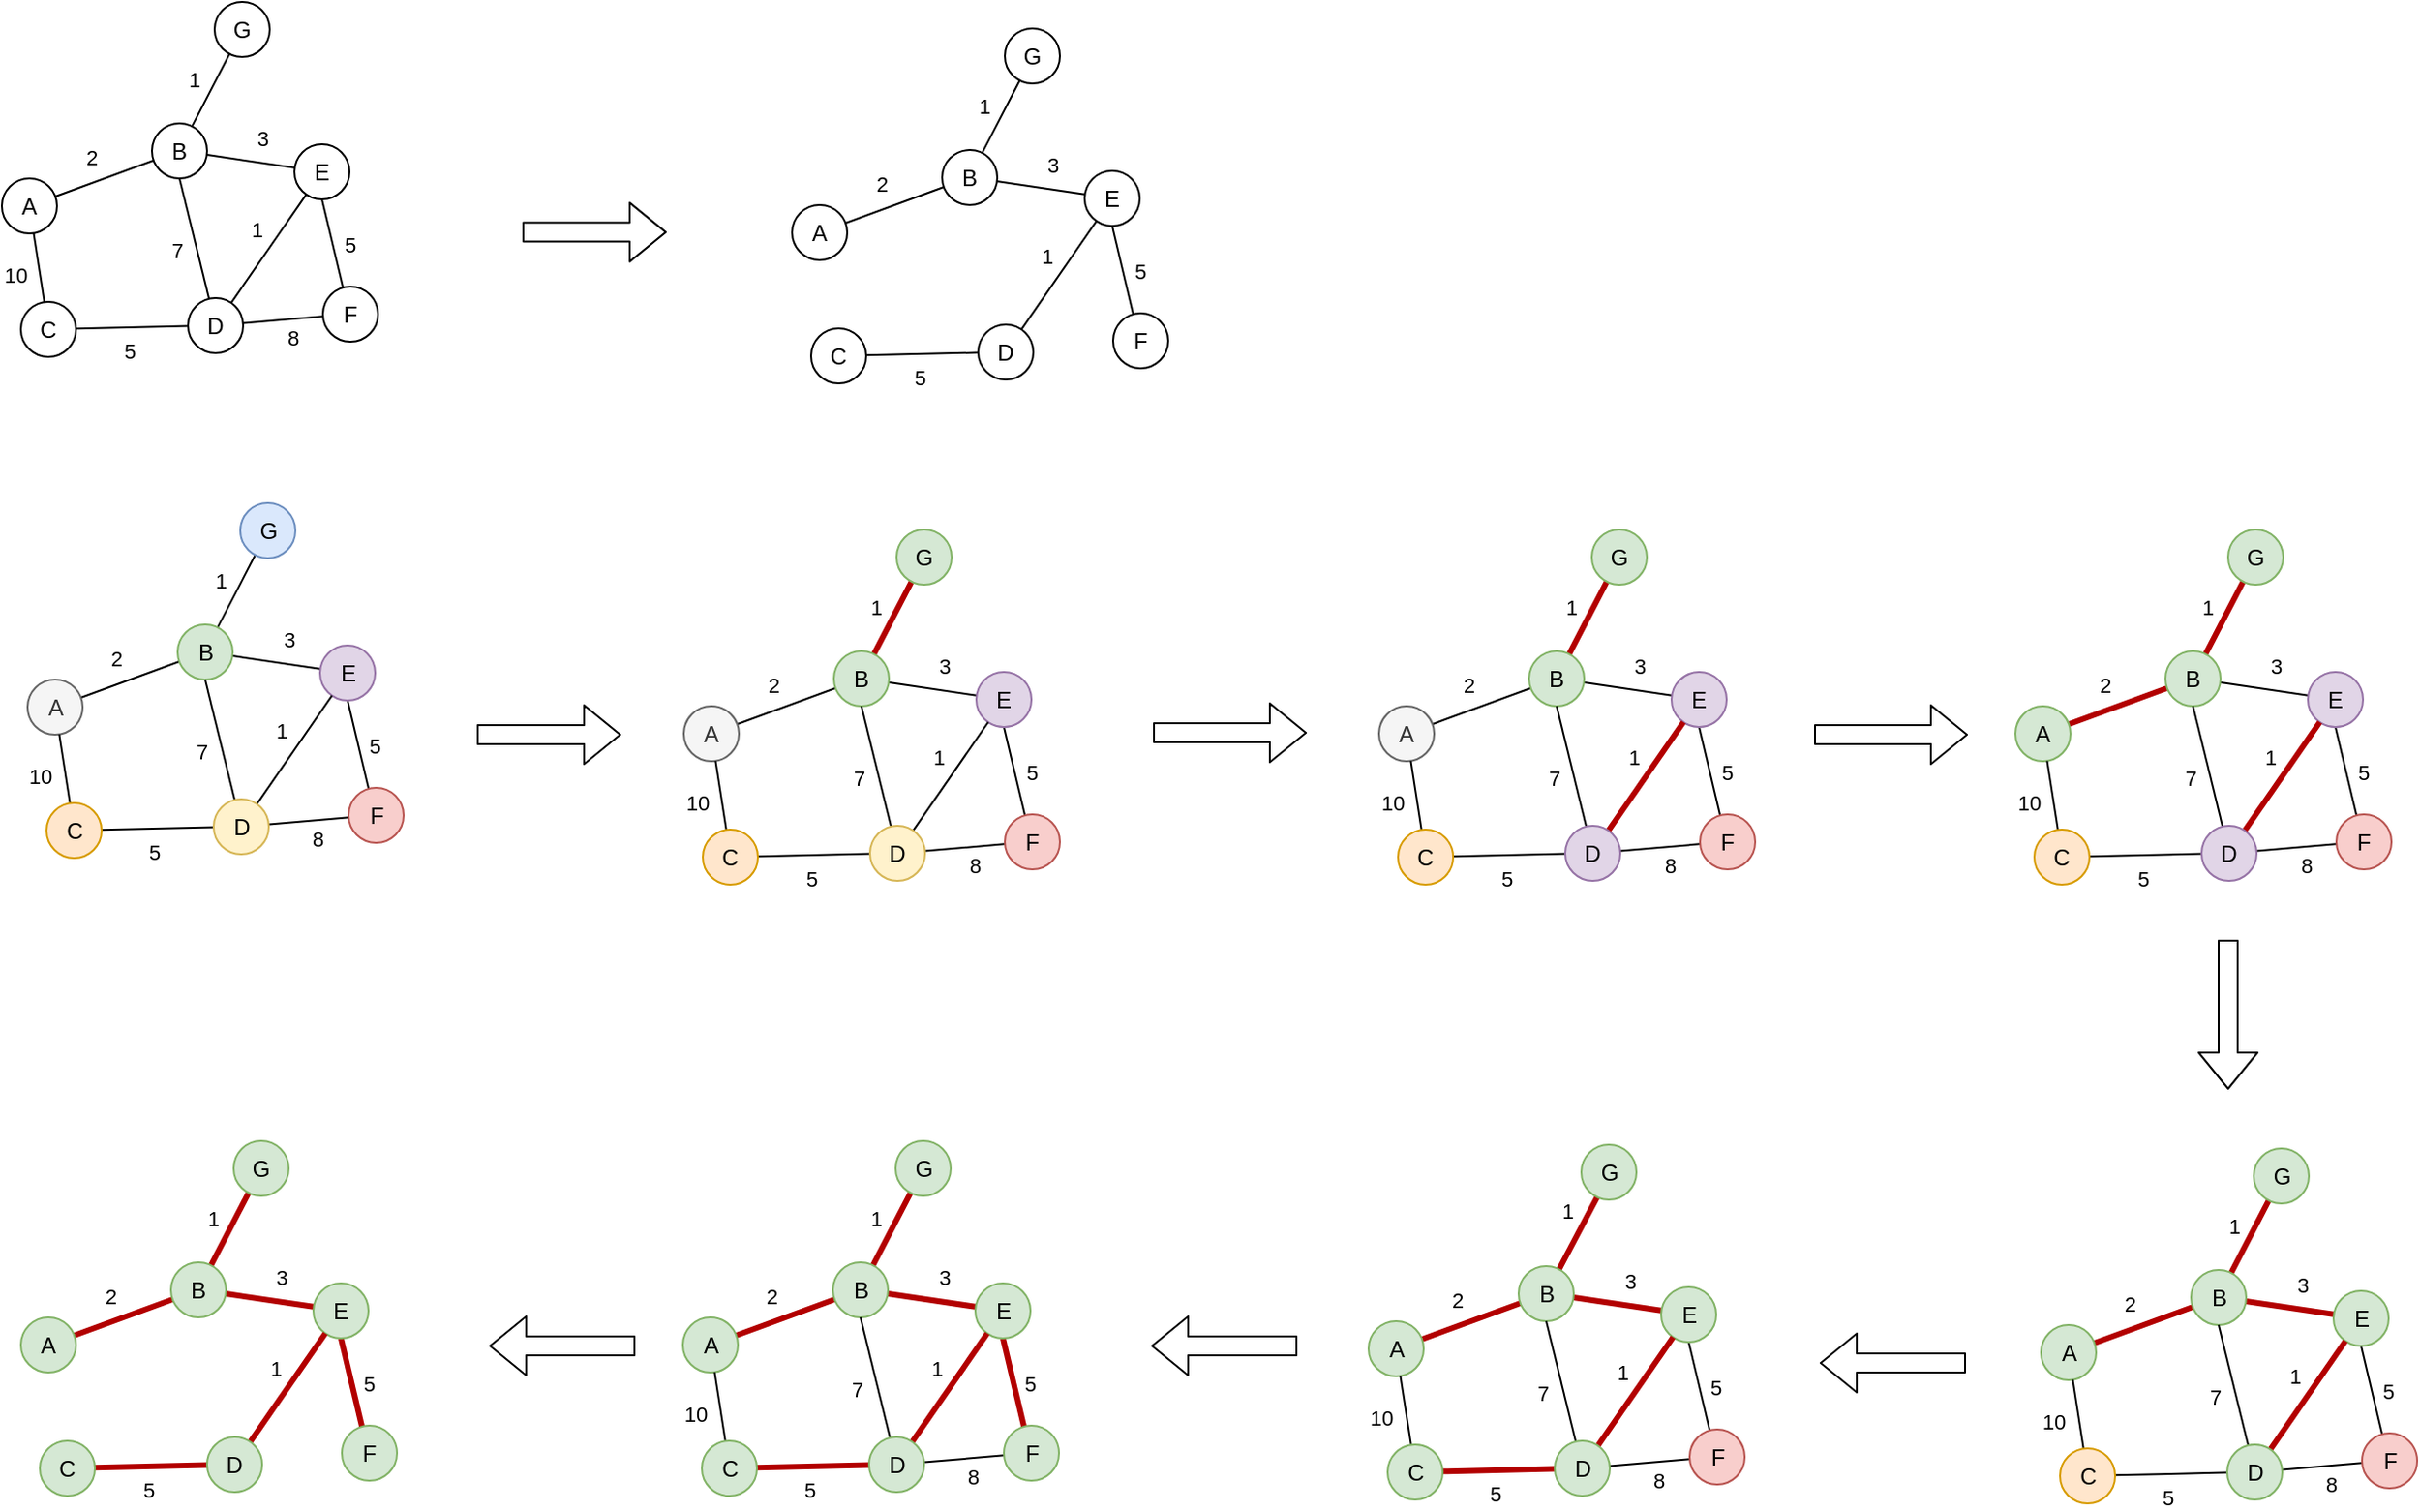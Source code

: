 <mxfile version="14.8.5" type="github">
  <diagram id="Sa2HXYijyftGPRhnm3Lv" name="第 1 页">
    <mxGraphModel dx="1198" dy="601" grid="0" gridSize="10" guides="1" tooltips="1" connect="1" arrows="1" fold="1" page="0" pageScale="1" pageWidth="1200" pageHeight="1920" math="1" shadow="0">
      <root>
        <mxCell id="0" />
        <mxCell id="1" parent="0" />
        <mxCell id="SA2f0OlAAsZFch_WnKpL-2" style="rounded=0;orthogonalLoop=1;jettySize=auto;html=1;endArrow=none;endFill=0;" edge="1" parent="1" source="SA2f0OlAAsZFch_WnKpL-1" target="SA2f0OlAAsZFch_WnKpL-4">
          <mxGeometry relative="1" as="geometry">
            <mxPoint x="346" y="267" as="targetPoint" />
          </mxGeometry>
        </mxCell>
        <mxCell id="SA2f0OlAAsZFch_WnKpL-3" value="2" style="edgeLabel;html=1;align=center;verticalAlign=middle;resizable=0;points=[];" vertex="1" connectable="0" parent="SA2f0OlAAsZFch_WnKpL-2">
          <mxGeometry x="0.16" y="2" relative="1" as="geometry">
            <mxPoint x="-11" y="-8" as="offset" />
          </mxGeometry>
        </mxCell>
        <mxCell id="SA2f0OlAAsZFch_WnKpL-1" value="&lt;font style=&quot;font-size: 12px&quot;&gt;A&lt;/font&gt;" style="ellipse;whiteSpace=wrap;html=1;aspect=fixed;" vertex="1" parent="1">
          <mxGeometry x="260" y="281" width="29" height="29" as="geometry" />
        </mxCell>
        <mxCell id="SA2f0OlAAsZFch_WnKpL-6" value="" style="edgeStyle=none;rounded=0;orthogonalLoop=1;jettySize=auto;html=1;endArrow=none;endFill=0;" edge="1" parent="1" source="SA2f0OlAAsZFch_WnKpL-4" target="SA2f0OlAAsZFch_WnKpL-5">
          <mxGeometry relative="1" as="geometry" />
        </mxCell>
        <mxCell id="SA2f0OlAAsZFch_WnKpL-19" value="3" style="edgeLabel;html=1;align=center;verticalAlign=middle;resizable=0;points=[];" vertex="1" connectable="0" parent="SA2f0OlAAsZFch_WnKpL-6">
          <mxGeometry x="0.128" y="1" relative="1" as="geometry">
            <mxPoint x="3" y="-12" as="offset" />
          </mxGeometry>
        </mxCell>
        <mxCell id="SA2f0OlAAsZFch_WnKpL-17" value="" style="edgeStyle=none;rounded=0;orthogonalLoop=1;jettySize=auto;html=1;endArrow=none;endFill=0;" edge="1" parent="1" source="SA2f0OlAAsZFch_WnKpL-4" target="SA2f0OlAAsZFch_WnKpL-10">
          <mxGeometry relative="1" as="geometry" />
        </mxCell>
        <mxCell id="SA2f0OlAAsZFch_WnKpL-18" value="1" style="edgeLabel;html=1;align=center;verticalAlign=middle;resizable=0;points=[];" vertex="1" connectable="0" parent="SA2f0OlAAsZFch_WnKpL-17">
          <mxGeometry x="-0.01" y="1" relative="1" as="geometry">
            <mxPoint x="-8" y="-5" as="offset" />
          </mxGeometry>
        </mxCell>
        <mxCell id="SA2f0OlAAsZFch_WnKpL-4" value="B" style="ellipse;whiteSpace=wrap;html=1;aspect=fixed;" vertex="1" parent="1">
          <mxGeometry x="339" y="252" width="29" height="29" as="geometry" />
        </mxCell>
        <mxCell id="SA2f0OlAAsZFch_WnKpL-11" style="edgeStyle=none;rounded=0;orthogonalLoop=1;jettySize=auto;html=1;exitX=0.5;exitY=1;exitDx=0;exitDy=0;entryX=0.367;entryY=0.03;entryDx=0;entryDy=0;endArrow=none;endFill=0;entryPerimeter=0;" edge="1" parent="1" source="SA2f0OlAAsZFch_WnKpL-5" target="SA2f0OlAAsZFch_WnKpL-7">
          <mxGeometry relative="1" as="geometry" />
        </mxCell>
        <mxCell id="SA2f0OlAAsZFch_WnKpL-20" value="5" style="edgeLabel;html=1;align=center;verticalAlign=middle;resizable=0;points=[];" vertex="1" connectable="0" parent="SA2f0OlAAsZFch_WnKpL-11">
          <mxGeometry x="0.264" relative="1" as="geometry">
            <mxPoint x="7" y="-6" as="offset" />
          </mxGeometry>
        </mxCell>
        <mxCell id="SA2f0OlAAsZFch_WnKpL-5" value="E" style="ellipse;whiteSpace=wrap;html=1;aspect=fixed;" vertex="1" parent="1">
          <mxGeometry x="414" y="263" width="29" height="29" as="geometry" />
        </mxCell>
        <mxCell id="SA2f0OlAAsZFch_WnKpL-12" value="" style="edgeStyle=none;rounded=0;orthogonalLoop=1;jettySize=auto;html=1;endArrow=none;endFill=0;" edge="1" parent="1" source="SA2f0OlAAsZFch_WnKpL-7" target="SA2f0OlAAsZFch_WnKpL-8">
          <mxGeometry relative="1" as="geometry" />
        </mxCell>
        <mxCell id="SA2f0OlAAsZFch_WnKpL-21" value="8" style="edgeLabel;html=1;align=center;verticalAlign=middle;resizable=0;points=[];" vertex="1" connectable="0" parent="SA2f0OlAAsZFch_WnKpL-12">
          <mxGeometry x="-0.177" y="-1" relative="1" as="geometry">
            <mxPoint x="1" y="11" as="offset" />
          </mxGeometry>
        </mxCell>
        <mxCell id="SA2f0OlAAsZFch_WnKpL-7" value="F" style="ellipse;whiteSpace=wrap;html=1;aspect=fixed;" vertex="1" parent="1">
          <mxGeometry x="429" y="338" width="29" height="29" as="geometry" />
        </mxCell>
        <mxCell id="SA2f0OlAAsZFch_WnKpL-13" value="" style="edgeStyle=none;rounded=0;orthogonalLoop=1;jettySize=auto;html=1;endArrow=none;endFill=0;" edge="1" parent="1" source="SA2f0OlAAsZFch_WnKpL-8" target="SA2f0OlAAsZFch_WnKpL-9">
          <mxGeometry relative="1" as="geometry" />
        </mxCell>
        <mxCell id="SA2f0OlAAsZFch_WnKpL-24" value="5" style="edgeLabel;html=1;align=center;verticalAlign=middle;resizable=0;points=[];" vertex="1" connectable="0" parent="SA2f0OlAAsZFch_WnKpL-13">
          <mxGeometry x="-0.042" y="-1" relative="1" as="geometry">
            <mxPoint x="-3" y="13" as="offset" />
          </mxGeometry>
        </mxCell>
        <mxCell id="SA2f0OlAAsZFch_WnKpL-15" value="" style="edgeStyle=none;rounded=0;orthogonalLoop=1;jettySize=auto;html=1;endArrow=none;endFill=0;entryX=0.5;entryY=1;entryDx=0;entryDy=0;" edge="1" parent="1" source="SA2f0OlAAsZFch_WnKpL-8" target="SA2f0OlAAsZFch_WnKpL-4">
          <mxGeometry relative="1" as="geometry" />
        </mxCell>
        <mxCell id="SA2f0OlAAsZFch_WnKpL-23" value="7" style="edgeLabel;html=1;align=center;verticalAlign=middle;resizable=0;points=[];" vertex="1" connectable="0" parent="SA2f0OlAAsZFch_WnKpL-15">
          <mxGeometry x="0.08" y="2" relative="1" as="geometry">
            <mxPoint x="-7" y="8" as="offset" />
          </mxGeometry>
        </mxCell>
        <mxCell id="SA2f0OlAAsZFch_WnKpL-16" value="" style="edgeStyle=none;rounded=0;orthogonalLoop=1;jettySize=auto;html=1;endArrow=none;endFill=0;" edge="1" parent="1" source="SA2f0OlAAsZFch_WnKpL-8" target="SA2f0OlAAsZFch_WnKpL-5">
          <mxGeometry relative="1" as="geometry" />
        </mxCell>
        <mxCell id="SA2f0OlAAsZFch_WnKpL-22" value="1" style="edgeLabel;html=1;align=center;verticalAlign=middle;resizable=0;points=[];" vertex="1" connectable="0" parent="SA2f0OlAAsZFch_WnKpL-16">
          <mxGeometry x="-0.014" y="2" relative="1" as="geometry">
            <mxPoint x="-5" y="-9" as="offset" />
          </mxGeometry>
        </mxCell>
        <mxCell id="SA2f0OlAAsZFch_WnKpL-8" value="D" style="ellipse;whiteSpace=wrap;html=1;aspect=fixed;" vertex="1" parent="1">
          <mxGeometry x="358" y="344" width="29" height="29" as="geometry" />
        </mxCell>
        <mxCell id="SA2f0OlAAsZFch_WnKpL-14" value="" style="edgeStyle=none;rounded=0;orthogonalLoop=1;jettySize=auto;html=1;endArrow=none;endFill=0;" edge="1" parent="1" source="SA2f0OlAAsZFch_WnKpL-9" target="SA2f0OlAAsZFch_WnKpL-1">
          <mxGeometry relative="1" as="geometry" />
        </mxCell>
        <mxCell id="SA2f0OlAAsZFch_WnKpL-25" value="10" style="edgeLabel;html=1;align=center;verticalAlign=middle;resizable=0;points=[];" vertex="1" connectable="0" parent="SA2f0OlAAsZFch_WnKpL-14">
          <mxGeometry x="-0.023" y="1" relative="1" as="geometry">
            <mxPoint x="-12" y="3" as="offset" />
          </mxGeometry>
        </mxCell>
        <mxCell id="SA2f0OlAAsZFch_WnKpL-9" value="C" style="ellipse;whiteSpace=wrap;html=1;aspect=fixed;" vertex="1" parent="1">
          <mxGeometry x="270" y="346" width="29" height="29" as="geometry" />
        </mxCell>
        <mxCell id="SA2f0OlAAsZFch_WnKpL-10" value="G" style="ellipse;whiteSpace=wrap;html=1;aspect=fixed;" vertex="1" parent="1">
          <mxGeometry x="372" y="188" width="29" height="29" as="geometry" />
        </mxCell>
        <mxCell id="SA2f0OlAAsZFch_WnKpL-26" value="" style="shape=flexArrow;endArrow=classic;html=1;" edge="1" parent="1">
          <mxGeometry width="50" height="50" relative="1" as="geometry">
            <mxPoint x="534" y="309.31" as="sourcePoint" />
            <mxPoint x="610" y="309.31" as="targetPoint" />
          </mxGeometry>
        </mxCell>
        <mxCell id="SA2f0OlAAsZFch_WnKpL-27" style="rounded=0;orthogonalLoop=1;jettySize=auto;html=1;endArrow=none;endFill=0;" edge="1" parent="1" source="SA2f0OlAAsZFch_WnKpL-29" target="SA2f0OlAAsZFch_WnKpL-34">
          <mxGeometry relative="1" as="geometry">
            <mxPoint x="762" y="281" as="targetPoint" />
          </mxGeometry>
        </mxCell>
        <mxCell id="SA2f0OlAAsZFch_WnKpL-28" value="2" style="edgeLabel;html=1;align=center;verticalAlign=middle;resizable=0;points=[];" vertex="1" connectable="0" parent="SA2f0OlAAsZFch_WnKpL-27">
          <mxGeometry x="0.16" y="2" relative="1" as="geometry">
            <mxPoint x="-11" y="-8" as="offset" />
          </mxGeometry>
        </mxCell>
        <mxCell id="SA2f0OlAAsZFch_WnKpL-29" value="&lt;font style=&quot;font-size: 12px&quot;&gt;A&lt;/font&gt;" style="ellipse;whiteSpace=wrap;html=1;aspect=fixed;" vertex="1" parent="1">
          <mxGeometry x="676" y="295" width="29" height="29" as="geometry" />
        </mxCell>
        <mxCell id="SA2f0OlAAsZFch_WnKpL-30" value="" style="edgeStyle=none;rounded=0;orthogonalLoop=1;jettySize=auto;html=1;endArrow=none;endFill=0;" edge="1" parent="1" source="SA2f0OlAAsZFch_WnKpL-34" target="SA2f0OlAAsZFch_WnKpL-37">
          <mxGeometry relative="1" as="geometry" />
        </mxCell>
        <mxCell id="SA2f0OlAAsZFch_WnKpL-31" value="3" style="edgeLabel;html=1;align=center;verticalAlign=middle;resizable=0;points=[];" vertex="1" connectable="0" parent="SA2f0OlAAsZFch_WnKpL-30">
          <mxGeometry x="0.128" y="1" relative="1" as="geometry">
            <mxPoint x="3" y="-12" as="offset" />
          </mxGeometry>
        </mxCell>
        <mxCell id="SA2f0OlAAsZFch_WnKpL-32" value="" style="edgeStyle=none;rounded=0;orthogonalLoop=1;jettySize=auto;html=1;endArrow=none;endFill=0;" edge="1" parent="1" source="SA2f0OlAAsZFch_WnKpL-34" target="SA2f0OlAAsZFch_WnKpL-51">
          <mxGeometry relative="1" as="geometry" />
        </mxCell>
        <mxCell id="SA2f0OlAAsZFch_WnKpL-33" value="1" style="edgeLabel;html=1;align=center;verticalAlign=middle;resizable=0;points=[];" vertex="1" connectable="0" parent="SA2f0OlAAsZFch_WnKpL-32">
          <mxGeometry x="-0.01" y="1" relative="1" as="geometry">
            <mxPoint x="-8" y="-5" as="offset" />
          </mxGeometry>
        </mxCell>
        <mxCell id="SA2f0OlAAsZFch_WnKpL-34" value="B" style="ellipse;whiteSpace=wrap;html=1;aspect=fixed;" vertex="1" parent="1">
          <mxGeometry x="755" y="266" width="29" height="29" as="geometry" />
        </mxCell>
        <mxCell id="SA2f0OlAAsZFch_WnKpL-35" style="edgeStyle=none;rounded=0;orthogonalLoop=1;jettySize=auto;html=1;exitX=0.5;exitY=1;exitDx=0;exitDy=0;entryX=0.367;entryY=0.03;entryDx=0;entryDy=0;endArrow=none;endFill=0;entryPerimeter=0;" edge="1" parent="1" source="SA2f0OlAAsZFch_WnKpL-37" target="SA2f0OlAAsZFch_WnKpL-40">
          <mxGeometry relative="1" as="geometry" />
        </mxCell>
        <mxCell id="SA2f0OlAAsZFch_WnKpL-36" value="5" style="edgeLabel;html=1;align=center;verticalAlign=middle;resizable=0;points=[];" vertex="1" connectable="0" parent="SA2f0OlAAsZFch_WnKpL-35">
          <mxGeometry x="0.264" relative="1" as="geometry">
            <mxPoint x="7" y="-6" as="offset" />
          </mxGeometry>
        </mxCell>
        <mxCell id="SA2f0OlAAsZFch_WnKpL-37" value="E" style="ellipse;whiteSpace=wrap;html=1;aspect=fixed;" vertex="1" parent="1">
          <mxGeometry x="830" y="277" width="29" height="29" as="geometry" />
        </mxCell>
        <mxCell id="SA2f0OlAAsZFch_WnKpL-40" value="F" style="ellipse;whiteSpace=wrap;html=1;aspect=fixed;" vertex="1" parent="1">
          <mxGeometry x="845" y="352" width="29" height="29" as="geometry" />
        </mxCell>
        <mxCell id="SA2f0OlAAsZFch_WnKpL-41" value="" style="edgeStyle=none;rounded=0;orthogonalLoop=1;jettySize=auto;html=1;endArrow=none;endFill=0;" edge="1" parent="1" source="SA2f0OlAAsZFch_WnKpL-47" target="SA2f0OlAAsZFch_WnKpL-50">
          <mxGeometry relative="1" as="geometry" />
        </mxCell>
        <mxCell id="SA2f0OlAAsZFch_WnKpL-42" value="5" style="edgeLabel;html=1;align=center;verticalAlign=middle;resizable=0;points=[];" vertex="1" connectable="0" parent="SA2f0OlAAsZFch_WnKpL-41">
          <mxGeometry x="-0.042" y="-1" relative="1" as="geometry">
            <mxPoint x="-3" y="13" as="offset" />
          </mxGeometry>
        </mxCell>
        <mxCell id="SA2f0OlAAsZFch_WnKpL-45" value="" style="edgeStyle=none;rounded=0;orthogonalLoop=1;jettySize=auto;html=1;endArrow=none;endFill=0;" edge="1" parent="1" source="SA2f0OlAAsZFch_WnKpL-47" target="SA2f0OlAAsZFch_WnKpL-37">
          <mxGeometry relative="1" as="geometry" />
        </mxCell>
        <mxCell id="SA2f0OlAAsZFch_WnKpL-46" value="1" style="edgeLabel;html=1;align=center;verticalAlign=middle;resizable=0;points=[];" vertex="1" connectable="0" parent="SA2f0OlAAsZFch_WnKpL-45">
          <mxGeometry x="-0.014" y="2" relative="1" as="geometry">
            <mxPoint x="-5" y="-9" as="offset" />
          </mxGeometry>
        </mxCell>
        <mxCell id="SA2f0OlAAsZFch_WnKpL-47" value="D" style="ellipse;whiteSpace=wrap;html=1;aspect=fixed;" vertex="1" parent="1">
          <mxGeometry x="774" y="358" width="29" height="29" as="geometry" />
        </mxCell>
        <mxCell id="SA2f0OlAAsZFch_WnKpL-50" value="C" style="ellipse;whiteSpace=wrap;html=1;aspect=fixed;" vertex="1" parent="1">
          <mxGeometry x="686" y="360" width="29" height="29" as="geometry" />
        </mxCell>
        <mxCell id="SA2f0OlAAsZFch_WnKpL-51" value="G" style="ellipse;whiteSpace=wrap;html=1;aspect=fixed;" vertex="1" parent="1">
          <mxGeometry x="788" y="202" width="29" height="29" as="geometry" />
        </mxCell>
        <mxCell id="SA2f0OlAAsZFch_WnKpL-52" style="rounded=0;orthogonalLoop=1;jettySize=auto;html=1;endArrow=none;endFill=0;" edge="1" parent="1" source="SA2f0OlAAsZFch_WnKpL-54" target="SA2f0OlAAsZFch_WnKpL-59">
          <mxGeometry relative="1" as="geometry">
            <mxPoint x="359.5" y="531" as="targetPoint" />
          </mxGeometry>
        </mxCell>
        <mxCell id="SA2f0OlAAsZFch_WnKpL-53" value="2" style="edgeLabel;html=1;align=center;verticalAlign=middle;resizable=0;points=[];" vertex="1" connectable="0" parent="SA2f0OlAAsZFch_WnKpL-52">
          <mxGeometry x="0.16" y="2" relative="1" as="geometry">
            <mxPoint x="-11" y="-8" as="offset" />
          </mxGeometry>
        </mxCell>
        <mxCell id="SA2f0OlAAsZFch_WnKpL-54" value="&lt;font style=&quot;font-size: 12px&quot;&gt;A&lt;/font&gt;" style="ellipse;whiteSpace=wrap;html=1;aspect=fixed;fillColor=#f5f5f5;strokeColor=#666666;fontColor=#333333;" vertex="1" parent="1">
          <mxGeometry x="273.5" y="545" width="29" height="29" as="geometry" />
        </mxCell>
        <mxCell id="SA2f0OlAAsZFch_WnKpL-55" value="" style="edgeStyle=none;rounded=0;orthogonalLoop=1;jettySize=auto;html=1;endArrow=none;endFill=0;" edge="1" parent="1" source="SA2f0OlAAsZFch_WnKpL-59" target="SA2f0OlAAsZFch_WnKpL-62">
          <mxGeometry relative="1" as="geometry" />
        </mxCell>
        <mxCell id="SA2f0OlAAsZFch_WnKpL-56" value="3" style="edgeLabel;html=1;align=center;verticalAlign=middle;resizable=0;points=[];" vertex="1" connectable="0" parent="SA2f0OlAAsZFch_WnKpL-55">
          <mxGeometry x="0.128" y="1" relative="1" as="geometry">
            <mxPoint x="3" y="-12" as="offset" />
          </mxGeometry>
        </mxCell>
        <mxCell id="SA2f0OlAAsZFch_WnKpL-57" value="" style="edgeStyle=none;rounded=0;orthogonalLoop=1;jettySize=auto;html=1;endArrow=none;endFill=0;" edge="1" parent="1" source="SA2f0OlAAsZFch_WnKpL-59" target="SA2f0OlAAsZFch_WnKpL-76">
          <mxGeometry relative="1" as="geometry" />
        </mxCell>
        <mxCell id="SA2f0OlAAsZFch_WnKpL-58" value="1" style="edgeLabel;html=1;align=center;verticalAlign=middle;resizable=0;points=[];" vertex="1" connectable="0" parent="SA2f0OlAAsZFch_WnKpL-57">
          <mxGeometry x="-0.01" y="1" relative="1" as="geometry">
            <mxPoint x="-8" y="-5" as="offset" />
          </mxGeometry>
        </mxCell>
        <mxCell id="SA2f0OlAAsZFch_WnKpL-59" value="B" style="ellipse;whiteSpace=wrap;html=1;aspect=fixed;fillColor=#d5e8d4;strokeColor=#82b366;" vertex="1" parent="1">
          <mxGeometry x="352.5" y="516" width="29" height="29" as="geometry" />
        </mxCell>
        <mxCell id="SA2f0OlAAsZFch_WnKpL-60" style="edgeStyle=none;rounded=0;orthogonalLoop=1;jettySize=auto;html=1;exitX=0.5;exitY=1;exitDx=0;exitDy=0;entryX=0.367;entryY=0.03;entryDx=0;entryDy=0;endArrow=none;endFill=0;entryPerimeter=0;" edge="1" parent="1" source="SA2f0OlAAsZFch_WnKpL-62" target="SA2f0OlAAsZFch_WnKpL-65">
          <mxGeometry relative="1" as="geometry" />
        </mxCell>
        <mxCell id="SA2f0OlAAsZFch_WnKpL-61" value="5" style="edgeLabel;html=1;align=center;verticalAlign=middle;resizable=0;points=[];" vertex="1" connectable="0" parent="SA2f0OlAAsZFch_WnKpL-60">
          <mxGeometry x="0.264" relative="1" as="geometry">
            <mxPoint x="7" y="-6" as="offset" />
          </mxGeometry>
        </mxCell>
        <mxCell id="SA2f0OlAAsZFch_WnKpL-62" value="E" style="ellipse;whiteSpace=wrap;html=1;aspect=fixed;fillColor=#e1d5e7;strokeColor=#9673a6;" vertex="1" parent="1">
          <mxGeometry x="427.5" y="527" width="29" height="29" as="geometry" />
        </mxCell>
        <mxCell id="SA2f0OlAAsZFch_WnKpL-63" value="" style="edgeStyle=none;rounded=0;orthogonalLoop=1;jettySize=auto;html=1;endArrow=none;endFill=0;" edge="1" parent="1" source="SA2f0OlAAsZFch_WnKpL-65" target="SA2f0OlAAsZFch_WnKpL-72">
          <mxGeometry relative="1" as="geometry" />
        </mxCell>
        <mxCell id="SA2f0OlAAsZFch_WnKpL-64" value="8" style="edgeLabel;html=1;align=center;verticalAlign=middle;resizable=0;points=[];" vertex="1" connectable="0" parent="SA2f0OlAAsZFch_WnKpL-63">
          <mxGeometry x="-0.177" y="-1" relative="1" as="geometry">
            <mxPoint x="1" y="11" as="offset" />
          </mxGeometry>
        </mxCell>
        <mxCell id="SA2f0OlAAsZFch_WnKpL-65" value="F" style="ellipse;whiteSpace=wrap;html=1;aspect=fixed;fillColor=#f8cecc;strokeColor=#b85450;" vertex="1" parent="1">
          <mxGeometry x="442.5" y="602" width="29" height="29" as="geometry" />
        </mxCell>
        <mxCell id="SA2f0OlAAsZFch_WnKpL-66" value="" style="edgeStyle=none;rounded=0;orthogonalLoop=1;jettySize=auto;html=1;endArrow=none;endFill=0;" edge="1" parent="1" source="SA2f0OlAAsZFch_WnKpL-72" target="SA2f0OlAAsZFch_WnKpL-75">
          <mxGeometry relative="1" as="geometry" />
        </mxCell>
        <mxCell id="SA2f0OlAAsZFch_WnKpL-67" value="5" style="edgeLabel;html=1;align=center;verticalAlign=middle;resizable=0;points=[];" vertex="1" connectable="0" parent="SA2f0OlAAsZFch_WnKpL-66">
          <mxGeometry x="-0.042" y="-1" relative="1" as="geometry">
            <mxPoint x="-3" y="13" as="offset" />
          </mxGeometry>
        </mxCell>
        <mxCell id="SA2f0OlAAsZFch_WnKpL-68" value="" style="edgeStyle=none;rounded=0;orthogonalLoop=1;jettySize=auto;html=1;endArrow=none;endFill=0;entryX=0.5;entryY=1;entryDx=0;entryDy=0;" edge="1" parent="1" source="SA2f0OlAAsZFch_WnKpL-72" target="SA2f0OlAAsZFch_WnKpL-59">
          <mxGeometry relative="1" as="geometry" />
        </mxCell>
        <mxCell id="SA2f0OlAAsZFch_WnKpL-69" value="7" style="edgeLabel;html=1;align=center;verticalAlign=middle;resizable=0;points=[];" vertex="1" connectable="0" parent="SA2f0OlAAsZFch_WnKpL-68">
          <mxGeometry x="0.08" y="2" relative="1" as="geometry">
            <mxPoint x="-7" y="8" as="offset" />
          </mxGeometry>
        </mxCell>
        <mxCell id="SA2f0OlAAsZFch_WnKpL-70" value="" style="edgeStyle=none;rounded=0;orthogonalLoop=1;jettySize=auto;html=1;endArrow=none;endFill=0;" edge="1" parent="1" source="SA2f0OlAAsZFch_WnKpL-72" target="SA2f0OlAAsZFch_WnKpL-62">
          <mxGeometry relative="1" as="geometry" />
        </mxCell>
        <mxCell id="SA2f0OlAAsZFch_WnKpL-71" value="1" style="edgeLabel;html=1;align=center;verticalAlign=middle;resizable=0;points=[];" vertex="1" connectable="0" parent="SA2f0OlAAsZFch_WnKpL-70">
          <mxGeometry x="-0.014" y="2" relative="1" as="geometry">
            <mxPoint x="-5" y="-9" as="offset" />
          </mxGeometry>
        </mxCell>
        <mxCell id="SA2f0OlAAsZFch_WnKpL-72" value="D" style="ellipse;whiteSpace=wrap;html=1;aspect=fixed;fillColor=#fff2cc;strokeColor=#d6b656;" vertex="1" parent="1">
          <mxGeometry x="371.5" y="608" width="29" height="29" as="geometry" />
        </mxCell>
        <mxCell id="SA2f0OlAAsZFch_WnKpL-73" value="" style="edgeStyle=none;rounded=0;orthogonalLoop=1;jettySize=auto;html=1;endArrow=none;endFill=0;" edge="1" parent="1" source="SA2f0OlAAsZFch_WnKpL-75" target="SA2f0OlAAsZFch_WnKpL-54">
          <mxGeometry relative="1" as="geometry" />
        </mxCell>
        <mxCell id="SA2f0OlAAsZFch_WnKpL-74" value="10" style="edgeLabel;html=1;align=center;verticalAlign=middle;resizable=0;points=[];" vertex="1" connectable="0" parent="SA2f0OlAAsZFch_WnKpL-73">
          <mxGeometry x="-0.023" y="1" relative="1" as="geometry">
            <mxPoint x="-12" y="3" as="offset" />
          </mxGeometry>
        </mxCell>
        <mxCell id="SA2f0OlAAsZFch_WnKpL-75" value="C" style="ellipse;whiteSpace=wrap;html=1;aspect=fixed;fillColor=#ffe6cc;strokeColor=#d79b00;" vertex="1" parent="1">
          <mxGeometry x="283.5" y="610" width="29" height="29" as="geometry" />
        </mxCell>
        <mxCell id="SA2f0OlAAsZFch_WnKpL-76" value="G" style="ellipse;whiteSpace=wrap;html=1;aspect=fixed;fillColor=#dae8fc;strokeColor=#6c8ebf;" vertex="1" parent="1">
          <mxGeometry x="385.5" y="452" width="29" height="29" as="geometry" />
        </mxCell>
        <mxCell id="SA2f0OlAAsZFch_WnKpL-77" value="" style="shape=flexArrow;endArrow=classic;html=1;" edge="1" parent="1">
          <mxGeometry width="50" height="50" relative="1" as="geometry">
            <mxPoint x="510.0" y="574" as="sourcePoint" />
            <mxPoint x="586" y="574" as="targetPoint" />
          </mxGeometry>
        </mxCell>
        <mxCell id="SA2f0OlAAsZFch_WnKpL-78" style="rounded=0;orthogonalLoop=1;jettySize=auto;html=1;endArrow=none;endFill=0;" edge="1" parent="1" source="SA2f0OlAAsZFch_WnKpL-80" target="SA2f0OlAAsZFch_WnKpL-85">
          <mxGeometry relative="1" as="geometry">
            <mxPoint x="705" y="545" as="targetPoint" />
          </mxGeometry>
        </mxCell>
        <mxCell id="SA2f0OlAAsZFch_WnKpL-79" value="2" style="edgeLabel;html=1;align=center;verticalAlign=middle;resizable=0;points=[];" vertex="1" connectable="0" parent="SA2f0OlAAsZFch_WnKpL-78">
          <mxGeometry x="0.16" y="2" relative="1" as="geometry">
            <mxPoint x="-11" y="-8" as="offset" />
          </mxGeometry>
        </mxCell>
        <mxCell id="SA2f0OlAAsZFch_WnKpL-80" value="&lt;font style=&quot;font-size: 12px&quot;&gt;A&lt;/font&gt;" style="ellipse;whiteSpace=wrap;html=1;aspect=fixed;fillColor=#f5f5f5;strokeColor=#666666;fontColor=#333333;" vertex="1" parent="1">
          <mxGeometry x="619" y="559" width="29" height="29" as="geometry" />
        </mxCell>
        <mxCell id="SA2f0OlAAsZFch_WnKpL-81" value="" style="edgeStyle=none;rounded=0;orthogonalLoop=1;jettySize=auto;html=1;endArrow=none;endFill=0;" edge="1" parent="1" source="SA2f0OlAAsZFch_WnKpL-85" target="SA2f0OlAAsZFch_WnKpL-88">
          <mxGeometry relative="1" as="geometry" />
        </mxCell>
        <mxCell id="SA2f0OlAAsZFch_WnKpL-82" value="3" style="edgeLabel;html=1;align=center;verticalAlign=middle;resizable=0;points=[];" vertex="1" connectable="0" parent="SA2f0OlAAsZFch_WnKpL-81">
          <mxGeometry x="0.128" y="1" relative="1" as="geometry">
            <mxPoint x="3" y="-12" as="offset" />
          </mxGeometry>
        </mxCell>
        <mxCell id="SA2f0OlAAsZFch_WnKpL-83" value="" style="edgeStyle=none;rounded=0;orthogonalLoop=1;jettySize=auto;html=1;endArrow=none;endFill=0;fillColor=#e51400;strokeColor=#B20000;strokeWidth=3;" edge="1" parent="1" source="SA2f0OlAAsZFch_WnKpL-85" target="SA2f0OlAAsZFch_WnKpL-102">
          <mxGeometry relative="1" as="geometry" />
        </mxCell>
        <mxCell id="SA2f0OlAAsZFch_WnKpL-84" value="1" style="edgeLabel;html=1;align=center;verticalAlign=middle;resizable=0;points=[];" vertex="1" connectable="0" parent="SA2f0OlAAsZFch_WnKpL-83">
          <mxGeometry x="-0.01" y="1" relative="1" as="geometry">
            <mxPoint x="-8" y="-5" as="offset" />
          </mxGeometry>
        </mxCell>
        <mxCell id="SA2f0OlAAsZFch_WnKpL-85" value="B" style="ellipse;whiteSpace=wrap;html=1;aspect=fixed;fillColor=#d5e8d4;strokeColor=#82b366;" vertex="1" parent="1">
          <mxGeometry x="698" y="530" width="29" height="29" as="geometry" />
        </mxCell>
        <mxCell id="SA2f0OlAAsZFch_WnKpL-86" style="edgeStyle=none;rounded=0;orthogonalLoop=1;jettySize=auto;html=1;exitX=0.5;exitY=1;exitDx=0;exitDy=0;entryX=0.367;entryY=0.03;entryDx=0;entryDy=0;endArrow=none;endFill=0;entryPerimeter=0;" edge="1" parent="1" source="SA2f0OlAAsZFch_WnKpL-88" target="SA2f0OlAAsZFch_WnKpL-91">
          <mxGeometry relative="1" as="geometry" />
        </mxCell>
        <mxCell id="SA2f0OlAAsZFch_WnKpL-87" value="5" style="edgeLabel;html=1;align=center;verticalAlign=middle;resizable=0;points=[];" vertex="1" connectable="0" parent="SA2f0OlAAsZFch_WnKpL-86">
          <mxGeometry x="0.264" relative="1" as="geometry">
            <mxPoint x="7" y="-6" as="offset" />
          </mxGeometry>
        </mxCell>
        <mxCell id="SA2f0OlAAsZFch_WnKpL-88" value="E" style="ellipse;whiteSpace=wrap;html=1;aspect=fixed;fillColor=#e1d5e7;strokeColor=#9673a6;" vertex="1" parent="1">
          <mxGeometry x="773" y="541" width="29" height="29" as="geometry" />
        </mxCell>
        <mxCell id="SA2f0OlAAsZFch_WnKpL-89" value="" style="edgeStyle=none;rounded=0;orthogonalLoop=1;jettySize=auto;html=1;endArrow=none;endFill=0;" edge="1" parent="1" source="SA2f0OlAAsZFch_WnKpL-91" target="SA2f0OlAAsZFch_WnKpL-98">
          <mxGeometry relative="1" as="geometry" />
        </mxCell>
        <mxCell id="SA2f0OlAAsZFch_WnKpL-90" value="8" style="edgeLabel;html=1;align=center;verticalAlign=middle;resizable=0;points=[];" vertex="1" connectable="0" parent="SA2f0OlAAsZFch_WnKpL-89">
          <mxGeometry x="-0.177" y="-1" relative="1" as="geometry">
            <mxPoint x="1" y="11" as="offset" />
          </mxGeometry>
        </mxCell>
        <mxCell id="SA2f0OlAAsZFch_WnKpL-91" value="F" style="ellipse;whiteSpace=wrap;html=1;aspect=fixed;fillColor=#f8cecc;strokeColor=#b85450;" vertex="1" parent="1">
          <mxGeometry x="788" y="616" width="29" height="29" as="geometry" />
        </mxCell>
        <mxCell id="SA2f0OlAAsZFch_WnKpL-92" value="" style="edgeStyle=none;rounded=0;orthogonalLoop=1;jettySize=auto;html=1;endArrow=none;endFill=0;" edge="1" parent="1" source="SA2f0OlAAsZFch_WnKpL-98" target="SA2f0OlAAsZFch_WnKpL-101">
          <mxGeometry relative="1" as="geometry" />
        </mxCell>
        <mxCell id="SA2f0OlAAsZFch_WnKpL-93" value="5" style="edgeLabel;html=1;align=center;verticalAlign=middle;resizable=0;points=[];" vertex="1" connectable="0" parent="SA2f0OlAAsZFch_WnKpL-92">
          <mxGeometry x="-0.042" y="-1" relative="1" as="geometry">
            <mxPoint x="-3" y="13" as="offset" />
          </mxGeometry>
        </mxCell>
        <mxCell id="SA2f0OlAAsZFch_WnKpL-94" value="" style="edgeStyle=none;rounded=0;orthogonalLoop=1;jettySize=auto;html=1;endArrow=none;endFill=0;entryX=0.5;entryY=1;entryDx=0;entryDy=0;" edge="1" parent="1" source="SA2f0OlAAsZFch_WnKpL-98" target="SA2f0OlAAsZFch_WnKpL-85">
          <mxGeometry relative="1" as="geometry" />
        </mxCell>
        <mxCell id="SA2f0OlAAsZFch_WnKpL-95" value="7" style="edgeLabel;html=1;align=center;verticalAlign=middle;resizable=0;points=[];" vertex="1" connectable="0" parent="SA2f0OlAAsZFch_WnKpL-94">
          <mxGeometry x="0.08" y="2" relative="1" as="geometry">
            <mxPoint x="-7" y="8" as="offset" />
          </mxGeometry>
        </mxCell>
        <mxCell id="SA2f0OlAAsZFch_WnKpL-96" value="" style="edgeStyle=none;rounded=0;orthogonalLoop=1;jettySize=auto;html=1;endArrow=none;endFill=0;" edge="1" parent="1" source="SA2f0OlAAsZFch_WnKpL-98" target="SA2f0OlAAsZFch_WnKpL-88">
          <mxGeometry relative="1" as="geometry" />
        </mxCell>
        <mxCell id="SA2f0OlAAsZFch_WnKpL-97" value="1" style="edgeLabel;html=1;align=center;verticalAlign=middle;resizable=0;points=[];" vertex="1" connectable="0" parent="SA2f0OlAAsZFch_WnKpL-96">
          <mxGeometry x="-0.014" y="2" relative="1" as="geometry">
            <mxPoint x="-5" y="-9" as="offset" />
          </mxGeometry>
        </mxCell>
        <mxCell id="SA2f0OlAAsZFch_WnKpL-98" value="D" style="ellipse;whiteSpace=wrap;html=1;aspect=fixed;fillColor=#fff2cc;strokeColor=#d6b656;" vertex="1" parent="1">
          <mxGeometry x="717" y="622" width="29" height="29" as="geometry" />
        </mxCell>
        <mxCell id="SA2f0OlAAsZFch_WnKpL-99" value="" style="edgeStyle=none;rounded=0;orthogonalLoop=1;jettySize=auto;html=1;endArrow=none;endFill=0;" edge="1" parent="1" source="SA2f0OlAAsZFch_WnKpL-101" target="SA2f0OlAAsZFch_WnKpL-80">
          <mxGeometry relative="1" as="geometry" />
        </mxCell>
        <mxCell id="SA2f0OlAAsZFch_WnKpL-100" value="10" style="edgeLabel;html=1;align=center;verticalAlign=middle;resizable=0;points=[];" vertex="1" connectable="0" parent="SA2f0OlAAsZFch_WnKpL-99">
          <mxGeometry x="-0.023" y="1" relative="1" as="geometry">
            <mxPoint x="-12" y="3" as="offset" />
          </mxGeometry>
        </mxCell>
        <mxCell id="SA2f0OlAAsZFch_WnKpL-101" value="C" style="ellipse;whiteSpace=wrap;html=1;aspect=fixed;fillColor=#ffe6cc;strokeColor=#d79b00;" vertex="1" parent="1">
          <mxGeometry x="629" y="624" width="29" height="29" as="geometry" />
        </mxCell>
        <mxCell id="SA2f0OlAAsZFch_WnKpL-102" value="G" style="ellipse;whiteSpace=wrap;html=1;aspect=fixed;fillColor=#d5e8d4;strokeColor=#82b366;" vertex="1" parent="1">
          <mxGeometry x="731" y="466" width="29" height="29" as="geometry" />
        </mxCell>
        <mxCell id="SA2f0OlAAsZFch_WnKpL-103" style="rounded=0;orthogonalLoop=1;jettySize=auto;html=1;endArrow=none;endFill=0;" edge="1" parent="1" source="SA2f0OlAAsZFch_WnKpL-105" target="SA2f0OlAAsZFch_WnKpL-110">
          <mxGeometry relative="1" as="geometry">
            <mxPoint x="1071" y="545" as="targetPoint" />
          </mxGeometry>
        </mxCell>
        <mxCell id="SA2f0OlAAsZFch_WnKpL-104" value="2" style="edgeLabel;html=1;align=center;verticalAlign=middle;resizable=0;points=[];" vertex="1" connectable="0" parent="SA2f0OlAAsZFch_WnKpL-103">
          <mxGeometry x="0.16" y="2" relative="1" as="geometry">
            <mxPoint x="-11" y="-8" as="offset" />
          </mxGeometry>
        </mxCell>
        <mxCell id="SA2f0OlAAsZFch_WnKpL-105" value="&lt;font style=&quot;font-size: 12px&quot;&gt;A&lt;/font&gt;" style="ellipse;whiteSpace=wrap;html=1;aspect=fixed;fillColor=#f5f5f5;strokeColor=#666666;fontColor=#333333;" vertex="1" parent="1">
          <mxGeometry x="985" y="559" width="29" height="29" as="geometry" />
        </mxCell>
        <mxCell id="SA2f0OlAAsZFch_WnKpL-106" value="" style="edgeStyle=none;rounded=0;orthogonalLoop=1;jettySize=auto;html=1;endArrow=none;endFill=0;" edge="1" parent="1" source="SA2f0OlAAsZFch_WnKpL-110" target="SA2f0OlAAsZFch_WnKpL-113">
          <mxGeometry relative="1" as="geometry" />
        </mxCell>
        <mxCell id="SA2f0OlAAsZFch_WnKpL-107" value="3" style="edgeLabel;html=1;align=center;verticalAlign=middle;resizable=0;points=[];" vertex="1" connectable="0" parent="SA2f0OlAAsZFch_WnKpL-106">
          <mxGeometry x="0.128" y="1" relative="1" as="geometry">
            <mxPoint x="3" y="-12" as="offset" />
          </mxGeometry>
        </mxCell>
        <mxCell id="SA2f0OlAAsZFch_WnKpL-108" value="" style="edgeStyle=none;rounded=0;orthogonalLoop=1;jettySize=auto;html=1;endArrow=none;endFill=0;fillColor=#e51400;strokeColor=#B20000;strokeWidth=3;" edge="1" parent="1" source="SA2f0OlAAsZFch_WnKpL-110" target="SA2f0OlAAsZFch_WnKpL-127">
          <mxGeometry relative="1" as="geometry" />
        </mxCell>
        <mxCell id="SA2f0OlAAsZFch_WnKpL-109" value="1" style="edgeLabel;html=1;align=center;verticalAlign=middle;resizable=0;points=[];" vertex="1" connectable="0" parent="SA2f0OlAAsZFch_WnKpL-108">
          <mxGeometry x="-0.01" y="1" relative="1" as="geometry">
            <mxPoint x="-8" y="-5" as="offset" />
          </mxGeometry>
        </mxCell>
        <mxCell id="SA2f0OlAAsZFch_WnKpL-110" value="B" style="ellipse;whiteSpace=wrap;html=1;aspect=fixed;fillColor=#d5e8d4;strokeColor=#82b366;" vertex="1" parent="1">
          <mxGeometry x="1064" y="530" width="29" height="29" as="geometry" />
        </mxCell>
        <mxCell id="SA2f0OlAAsZFch_WnKpL-111" style="edgeStyle=none;rounded=0;orthogonalLoop=1;jettySize=auto;html=1;exitX=0.5;exitY=1;exitDx=0;exitDy=0;entryX=0.367;entryY=0.03;entryDx=0;entryDy=0;endArrow=none;endFill=0;entryPerimeter=0;" edge="1" parent="1" source="SA2f0OlAAsZFch_WnKpL-113" target="SA2f0OlAAsZFch_WnKpL-116">
          <mxGeometry relative="1" as="geometry" />
        </mxCell>
        <mxCell id="SA2f0OlAAsZFch_WnKpL-112" value="5" style="edgeLabel;html=1;align=center;verticalAlign=middle;resizable=0;points=[];" vertex="1" connectable="0" parent="SA2f0OlAAsZFch_WnKpL-111">
          <mxGeometry x="0.264" relative="1" as="geometry">
            <mxPoint x="7" y="-6" as="offset" />
          </mxGeometry>
        </mxCell>
        <mxCell id="SA2f0OlAAsZFch_WnKpL-113" value="E" style="ellipse;whiteSpace=wrap;html=1;aspect=fixed;fillColor=#e1d5e7;strokeColor=#9673a6;" vertex="1" parent="1">
          <mxGeometry x="1139" y="541" width="29" height="29" as="geometry" />
        </mxCell>
        <mxCell id="SA2f0OlAAsZFch_WnKpL-114" value="" style="edgeStyle=none;rounded=0;orthogonalLoop=1;jettySize=auto;html=1;endArrow=none;endFill=0;" edge="1" parent="1" source="SA2f0OlAAsZFch_WnKpL-116" target="SA2f0OlAAsZFch_WnKpL-123">
          <mxGeometry relative="1" as="geometry" />
        </mxCell>
        <mxCell id="SA2f0OlAAsZFch_WnKpL-115" value="8" style="edgeLabel;html=1;align=center;verticalAlign=middle;resizable=0;points=[];" vertex="1" connectable="0" parent="SA2f0OlAAsZFch_WnKpL-114">
          <mxGeometry x="-0.177" y="-1" relative="1" as="geometry">
            <mxPoint x="1" y="11" as="offset" />
          </mxGeometry>
        </mxCell>
        <mxCell id="SA2f0OlAAsZFch_WnKpL-116" value="F" style="ellipse;whiteSpace=wrap;html=1;aspect=fixed;fillColor=#f8cecc;strokeColor=#b85450;" vertex="1" parent="1">
          <mxGeometry x="1154" y="616" width="29" height="29" as="geometry" />
        </mxCell>
        <mxCell id="SA2f0OlAAsZFch_WnKpL-117" value="" style="edgeStyle=none;rounded=0;orthogonalLoop=1;jettySize=auto;html=1;endArrow=none;endFill=0;" edge="1" parent="1" source="SA2f0OlAAsZFch_WnKpL-123" target="SA2f0OlAAsZFch_WnKpL-126">
          <mxGeometry relative="1" as="geometry" />
        </mxCell>
        <mxCell id="SA2f0OlAAsZFch_WnKpL-118" value="5" style="edgeLabel;html=1;align=center;verticalAlign=middle;resizable=0;points=[];" vertex="1" connectable="0" parent="SA2f0OlAAsZFch_WnKpL-117">
          <mxGeometry x="-0.042" y="-1" relative="1" as="geometry">
            <mxPoint x="-3" y="13" as="offset" />
          </mxGeometry>
        </mxCell>
        <mxCell id="SA2f0OlAAsZFch_WnKpL-119" value="" style="edgeStyle=none;rounded=0;orthogonalLoop=1;jettySize=auto;html=1;endArrow=none;endFill=0;entryX=0.5;entryY=1;entryDx=0;entryDy=0;" edge="1" parent="1" source="SA2f0OlAAsZFch_WnKpL-123" target="SA2f0OlAAsZFch_WnKpL-110">
          <mxGeometry relative="1" as="geometry" />
        </mxCell>
        <mxCell id="SA2f0OlAAsZFch_WnKpL-120" value="7" style="edgeLabel;html=1;align=center;verticalAlign=middle;resizable=0;points=[];" vertex="1" connectable="0" parent="SA2f0OlAAsZFch_WnKpL-119">
          <mxGeometry x="0.08" y="2" relative="1" as="geometry">
            <mxPoint x="-7" y="8" as="offset" />
          </mxGeometry>
        </mxCell>
        <mxCell id="SA2f0OlAAsZFch_WnKpL-121" value="" style="edgeStyle=none;rounded=0;orthogonalLoop=1;jettySize=auto;html=1;endArrow=none;endFill=0;strokeWidth=3;fillColor=#e51400;strokeColor=#B20000;" edge="1" parent="1" source="SA2f0OlAAsZFch_WnKpL-123" target="SA2f0OlAAsZFch_WnKpL-113">
          <mxGeometry relative="1" as="geometry" />
        </mxCell>
        <mxCell id="SA2f0OlAAsZFch_WnKpL-122" value="1" style="edgeLabel;html=1;align=center;verticalAlign=middle;resizable=0;points=[];" vertex="1" connectable="0" parent="SA2f0OlAAsZFch_WnKpL-121">
          <mxGeometry x="-0.014" y="2" relative="1" as="geometry">
            <mxPoint x="-5" y="-9" as="offset" />
          </mxGeometry>
        </mxCell>
        <mxCell id="SA2f0OlAAsZFch_WnKpL-123" value="D" style="ellipse;whiteSpace=wrap;html=1;aspect=fixed;fillColor=#e1d5e7;strokeColor=#9673a6;" vertex="1" parent="1">
          <mxGeometry x="1083" y="622" width="29" height="29" as="geometry" />
        </mxCell>
        <mxCell id="SA2f0OlAAsZFch_WnKpL-124" value="" style="edgeStyle=none;rounded=0;orthogonalLoop=1;jettySize=auto;html=1;endArrow=none;endFill=0;" edge="1" parent="1" source="SA2f0OlAAsZFch_WnKpL-126" target="SA2f0OlAAsZFch_WnKpL-105">
          <mxGeometry relative="1" as="geometry" />
        </mxCell>
        <mxCell id="SA2f0OlAAsZFch_WnKpL-125" value="10" style="edgeLabel;html=1;align=center;verticalAlign=middle;resizable=0;points=[];" vertex="1" connectable="0" parent="SA2f0OlAAsZFch_WnKpL-124">
          <mxGeometry x="-0.023" y="1" relative="1" as="geometry">
            <mxPoint x="-12" y="3" as="offset" />
          </mxGeometry>
        </mxCell>
        <mxCell id="SA2f0OlAAsZFch_WnKpL-126" value="C" style="ellipse;whiteSpace=wrap;html=1;aspect=fixed;fillColor=#ffe6cc;strokeColor=#d79b00;" vertex="1" parent="1">
          <mxGeometry x="995" y="624" width="29" height="29" as="geometry" />
        </mxCell>
        <mxCell id="SA2f0OlAAsZFch_WnKpL-127" value="G" style="ellipse;whiteSpace=wrap;html=1;aspect=fixed;fillColor=#d5e8d4;strokeColor=#82b366;" vertex="1" parent="1">
          <mxGeometry x="1097" y="466" width="29" height="29" as="geometry" />
        </mxCell>
        <mxCell id="SA2f0OlAAsZFch_WnKpL-128" value="" style="shape=flexArrow;endArrow=classic;html=1;" edge="1" parent="1">
          <mxGeometry width="50" height="50" relative="1" as="geometry">
            <mxPoint x="866.0" y="573" as="sourcePoint" />
            <mxPoint x="947" y="573" as="targetPoint" />
          </mxGeometry>
        </mxCell>
        <mxCell id="SA2f0OlAAsZFch_WnKpL-129" style="rounded=0;orthogonalLoop=1;jettySize=auto;html=1;endArrow=none;endFill=0;strokeWidth=3;fillColor=#e51400;strokeColor=#B20000;" edge="1" parent="1" source="SA2f0OlAAsZFch_WnKpL-131" target="SA2f0OlAAsZFch_WnKpL-136">
          <mxGeometry relative="1" as="geometry">
            <mxPoint x="1406" y="545" as="targetPoint" />
          </mxGeometry>
        </mxCell>
        <mxCell id="SA2f0OlAAsZFch_WnKpL-130" value="2" style="edgeLabel;html=1;align=center;verticalAlign=middle;resizable=0;points=[];" vertex="1" connectable="0" parent="SA2f0OlAAsZFch_WnKpL-129">
          <mxGeometry x="0.16" y="2" relative="1" as="geometry">
            <mxPoint x="-11" y="-8" as="offset" />
          </mxGeometry>
        </mxCell>
        <mxCell id="SA2f0OlAAsZFch_WnKpL-131" value="&lt;font style=&quot;font-size: 12px&quot;&gt;A&lt;/font&gt;" style="ellipse;whiteSpace=wrap;html=1;aspect=fixed;fillColor=#d5e8d4;strokeColor=#82b366;" vertex="1" parent="1">
          <mxGeometry x="1320" y="559" width="29" height="29" as="geometry" />
        </mxCell>
        <mxCell id="SA2f0OlAAsZFch_WnKpL-132" value="" style="edgeStyle=none;rounded=0;orthogonalLoop=1;jettySize=auto;html=1;endArrow=none;endFill=0;" edge="1" parent="1" source="SA2f0OlAAsZFch_WnKpL-136" target="SA2f0OlAAsZFch_WnKpL-139">
          <mxGeometry relative="1" as="geometry" />
        </mxCell>
        <mxCell id="SA2f0OlAAsZFch_WnKpL-133" value="3" style="edgeLabel;html=1;align=center;verticalAlign=middle;resizable=0;points=[];" vertex="1" connectable="0" parent="SA2f0OlAAsZFch_WnKpL-132">
          <mxGeometry x="0.128" y="1" relative="1" as="geometry">
            <mxPoint x="3" y="-12" as="offset" />
          </mxGeometry>
        </mxCell>
        <mxCell id="SA2f0OlAAsZFch_WnKpL-134" value="" style="edgeStyle=none;rounded=0;orthogonalLoop=1;jettySize=auto;html=1;endArrow=none;endFill=0;fillColor=#e51400;strokeColor=#B20000;strokeWidth=3;" edge="1" parent="1" source="SA2f0OlAAsZFch_WnKpL-136" target="SA2f0OlAAsZFch_WnKpL-153">
          <mxGeometry relative="1" as="geometry" />
        </mxCell>
        <mxCell id="SA2f0OlAAsZFch_WnKpL-135" value="1" style="edgeLabel;html=1;align=center;verticalAlign=middle;resizable=0;points=[];" vertex="1" connectable="0" parent="SA2f0OlAAsZFch_WnKpL-134">
          <mxGeometry x="-0.01" y="1" relative="1" as="geometry">
            <mxPoint x="-8" y="-5" as="offset" />
          </mxGeometry>
        </mxCell>
        <mxCell id="SA2f0OlAAsZFch_WnKpL-136" value="B" style="ellipse;whiteSpace=wrap;html=1;aspect=fixed;fillColor=#d5e8d4;strokeColor=#82b366;" vertex="1" parent="1">
          <mxGeometry x="1399" y="530" width="29" height="29" as="geometry" />
        </mxCell>
        <mxCell id="SA2f0OlAAsZFch_WnKpL-137" style="edgeStyle=none;rounded=0;orthogonalLoop=1;jettySize=auto;html=1;exitX=0.5;exitY=1;exitDx=0;exitDy=0;entryX=0.367;entryY=0.03;entryDx=0;entryDy=0;endArrow=none;endFill=0;entryPerimeter=0;" edge="1" parent="1" source="SA2f0OlAAsZFch_WnKpL-139" target="SA2f0OlAAsZFch_WnKpL-142">
          <mxGeometry relative="1" as="geometry" />
        </mxCell>
        <mxCell id="SA2f0OlAAsZFch_WnKpL-138" value="5" style="edgeLabel;html=1;align=center;verticalAlign=middle;resizable=0;points=[];" vertex="1" connectable="0" parent="SA2f0OlAAsZFch_WnKpL-137">
          <mxGeometry x="0.264" relative="1" as="geometry">
            <mxPoint x="7" y="-6" as="offset" />
          </mxGeometry>
        </mxCell>
        <mxCell id="SA2f0OlAAsZFch_WnKpL-139" value="E" style="ellipse;whiteSpace=wrap;html=1;aspect=fixed;fillColor=#e1d5e7;strokeColor=#9673a6;" vertex="1" parent="1">
          <mxGeometry x="1474" y="541" width="29" height="29" as="geometry" />
        </mxCell>
        <mxCell id="SA2f0OlAAsZFch_WnKpL-140" value="" style="edgeStyle=none;rounded=0;orthogonalLoop=1;jettySize=auto;html=1;endArrow=none;endFill=0;" edge="1" parent="1" source="SA2f0OlAAsZFch_WnKpL-142" target="SA2f0OlAAsZFch_WnKpL-149">
          <mxGeometry relative="1" as="geometry" />
        </mxCell>
        <mxCell id="SA2f0OlAAsZFch_WnKpL-141" value="8" style="edgeLabel;html=1;align=center;verticalAlign=middle;resizable=0;points=[];" vertex="1" connectable="0" parent="SA2f0OlAAsZFch_WnKpL-140">
          <mxGeometry x="-0.177" y="-1" relative="1" as="geometry">
            <mxPoint x="1" y="11" as="offset" />
          </mxGeometry>
        </mxCell>
        <mxCell id="SA2f0OlAAsZFch_WnKpL-142" value="F" style="ellipse;whiteSpace=wrap;html=1;aspect=fixed;fillColor=#f8cecc;strokeColor=#b85450;" vertex="1" parent="1">
          <mxGeometry x="1489" y="616" width="29" height="29" as="geometry" />
        </mxCell>
        <mxCell id="SA2f0OlAAsZFch_WnKpL-143" value="" style="edgeStyle=none;rounded=0;orthogonalLoop=1;jettySize=auto;html=1;endArrow=none;endFill=0;" edge="1" parent="1" source="SA2f0OlAAsZFch_WnKpL-149" target="SA2f0OlAAsZFch_WnKpL-152">
          <mxGeometry relative="1" as="geometry" />
        </mxCell>
        <mxCell id="SA2f0OlAAsZFch_WnKpL-144" value="5" style="edgeLabel;html=1;align=center;verticalAlign=middle;resizable=0;points=[];" vertex="1" connectable="0" parent="SA2f0OlAAsZFch_WnKpL-143">
          <mxGeometry x="-0.042" y="-1" relative="1" as="geometry">
            <mxPoint x="-3" y="13" as="offset" />
          </mxGeometry>
        </mxCell>
        <mxCell id="SA2f0OlAAsZFch_WnKpL-145" value="" style="edgeStyle=none;rounded=0;orthogonalLoop=1;jettySize=auto;html=1;endArrow=none;endFill=0;entryX=0.5;entryY=1;entryDx=0;entryDy=0;" edge="1" parent="1" source="SA2f0OlAAsZFch_WnKpL-149" target="SA2f0OlAAsZFch_WnKpL-136">
          <mxGeometry relative="1" as="geometry" />
        </mxCell>
        <mxCell id="SA2f0OlAAsZFch_WnKpL-146" value="7" style="edgeLabel;html=1;align=center;verticalAlign=middle;resizable=0;points=[];" vertex="1" connectable="0" parent="SA2f0OlAAsZFch_WnKpL-145">
          <mxGeometry x="0.08" y="2" relative="1" as="geometry">
            <mxPoint x="-7" y="8" as="offset" />
          </mxGeometry>
        </mxCell>
        <mxCell id="SA2f0OlAAsZFch_WnKpL-147" value="" style="edgeStyle=none;rounded=0;orthogonalLoop=1;jettySize=auto;html=1;endArrow=none;endFill=0;strokeWidth=3;fillColor=#e51400;strokeColor=#B20000;" edge="1" parent="1" source="SA2f0OlAAsZFch_WnKpL-149" target="SA2f0OlAAsZFch_WnKpL-139">
          <mxGeometry relative="1" as="geometry" />
        </mxCell>
        <mxCell id="SA2f0OlAAsZFch_WnKpL-148" value="1" style="edgeLabel;html=1;align=center;verticalAlign=middle;resizable=0;points=[];" vertex="1" connectable="0" parent="SA2f0OlAAsZFch_WnKpL-147">
          <mxGeometry x="-0.014" y="2" relative="1" as="geometry">
            <mxPoint x="-5" y="-9" as="offset" />
          </mxGeometry>
        </mxCell>
        <mxCell id="SA2f0OlAAsZFch_WnKpL-149" value="D" style="ellipse;whiteSpace=wrap;html=1;aspect=fixed;fillColor=#e1d5e7;strokeColor=#9673a6;" vertex="1" parent="1">
          <mxGeometry x="1418" y="622" width="29" height="29" as="geometry" />
        </mxCell>
        <mxCell id="SA2f0OlAAsZFch_WnKpL-150" value="" style="edgeStyle=none;rounded=0;orthogonalLoop=1;jettySize=auto;html=1;endArrow=none;endFill=0;" edge="1" parent="1" source="SA2f0OlAAsZFch_WnKpL-152" target="SA2f0OlAAsZFch_WnKpL-131">
          <mxGeometry relative="1" as="geometry" />
        </mxCell>
        <mxCell id="SA2f0OlAAsZFch_WnKpL-151" value="10" style="edgeLabel;html=1;align=center;verticalAlign=middle;resizable=0;points=[];" vertex="1" connectable="0" parent="SA2f0OlAAsZFch_WnKpL-150">
          <mxGeometry x="-0.023" y="1" relative="1" as="geometry">
            <mxPoint x="-12" y="3" as="offset" />
          </mxGeometry>
        </mxCell>
        <mxCell id="SA2f0OlAAsZFch_WnKpL-152" value="C" style="ellipse;whiteSpace=wrap;html=1;aspect=fixed;fillColor=#ffe6cc;strokeColor=#d79b00;" vertex="1" parent="1">
          <mxGeometry x="1330" y="624" width="29" height="29" as="geometry" />
        </mxCell>
        <mxCell id="SA2f0OlAAsZFch_WnKpL-153" value="G" style="ellipse;whiteSpace=wrap;html=1;aspect=fixed;fillColor=#d5e8d4;strokeColor=#82b366;" vertex="1" parent="1">
          <mxGeometry x="1432" y="466" width="29" height="29" as="geometry" />
        </mxCell>
        <mxCell id="SA2f0OlAAsZFch_WnKpL-154" value="" style="shape=flexArrow;endArrow=classic;html=1;" edge="1" parent="1">
          <mxGeometry width="50" height="50" relative="1" as="geometry">
            <mxPoint x="1214" y="574" as="sourcePoint" />
            <mxPoint x="1295" y="574" as="targetPoint" />
          </mxGeometry>
        </mxCell>
        <mxCell id="SA2f0OlAAsZFch_WnKpL-155" value="" style="shape=flexArrow;endArrow=classic;html=1;" edge="1" parent="1">
          <mxGeometry width="50" height="50" relative="1" as="geometry">
            <mxPoint x="1432" y="682" as="sourcePoint" />
            <mxPoint x="1432" y="761" as="targetPoint" />
          </mxGeometry>
        </mxCell>
        <mxCell id="SA2f0OlAAsZFch_WnKpL-156" style="rounded=0;orthogonalLoop=1;jettySize=auto;html=1;endArrow=none;endFill=0;strokeWidth=3;fillColor=#e51400;strokeColor=#B20000;" edge="1" parent="1" source="SA2f0OlAAsZFch_WnKpL-158" target="SA2f0OlAAsZFch_WnKpL-163">
          <mxGeometry relative="1" as="geometry">
            <mxPoint x="1419.5" y="871" as="targetPoint" />
          </mxGeometry>
        </mxCell>
        <mxCell id="SA2f0OlAAsZFch_WnKpL-157" value="2" style="edgeLabel;html=1;align=center;verticalAlign=middle;resizable=0;points=[];" vertex="1" connectable="0" parent="SA2f0OlAAsZFch_WnKpL-156">
          <mxGeometry x="0.16" y="2" relative="1" as="geometry">
            <mxPoint x="-11" y="-8" as="offset" />
          </mxGeometry>
        </mxCell>
        <mxCell id="SA2f0OlAAsZFch_WnKpL-158" value="&lt;font style=&quot;font-size: 12px&quot;&gt;A&lt;/font&gt;" style="ellipse;whiteSpace=wrap;html=1;aspect=fixed;fillColor=#d5e8d4;strokeColor=#82b366;" vertex="1" parent="1">
          <mxGeometry x="1333.5" y="885" width="29" height="29" as="geometry" />
        </mxCell>
        <mxCell id="SA2f0OlAAsZFch_WnKpL-159" value="" style="edgeStyle=none;rounded=0;orthogonalLoop=1;jettySize=auto;html=1;endArrow=none;endFill=0;strokeWidth=3;fillColor=#e51400;strokeColor=#B20000;" edge="1" parent="1" source="SA2f0OlAAsZFch_WnKpL-163" target="SA2f0OlAAsZFch_WnKpL-166">
          <mxGeometry relative="1" as="geometry" />
        </mxCell>
        <mxCell id="SA2f0OlAAsZFch_WnKpL-160" value="3" style="edgeLabel;html=1;align=center;verticalAlign=middle;resizable=0;points=[];" vertex="1" connectable="0" parent="SA2f0OlAAsZFch_WnKpL-159">
          <mxGeometry x="0.128" y="1" relative="1" as="geometry">
            <mxPoint x="3" y="-12" as="offset" />
          </mxGeometry>
        </mxCell>
        <mxCell id="SA2f0OlAAsZFch_WnKpL-161" value="" style="edgeStyle=none;rounded=0;orthogonalLoop=1;jettySize=auto;html=1;endArrow=none;endFill=0;fillColor=#e51400;strokeColor=#B20000;strokeWidth=3;" edge="1" parent="1" source="SA2f0OlAAsZFch_WnKpL-163" target="SA2f0OlAAsZFch_WnKpL-180">
          <mxGeometry relative="1" as="geometry" />
        </mxCell>
        <mxCell id="SA2f0OlAAsZFch_WnKpL-162" value="1" style="edgeLabel;html=1;align=center;verticalAlign=middle;resizable=0;points=[];" vertex="1" connectable="0" parent="SA2f0OlAAsZFch_WnKpL-161">
          <mxGeometry x="-0.01" y="1" relative="1" as="geometry">
            <mxPoint x="-8" y="-5" as="offset" />
          </mxGeometry>
        </mxCell>
        <mxCell id="SA2f0OlAAsZFch_WnKpL-163" value="B" style="ellipse;whiteSpace=wrap;html=1;aspect=fixed;fillColor=#d5e8d4;strokeColor=#82b366;" vertex="1" parent="1">
          <mxGeometry x="1412.5" y="856" width="29" height="29" as="geometry" />
        </mxCell>
        <mxCell id="SA2f0OlAAsZFch_WnKpL-164" style="edgeStyle=none;rounded=0;orthogonalLoop=1;jettySize=auto;html=1;exitX=0.5;exitY=1;exitDx=0;exitDy=0;entryX=0.367;entryY=0.03;entryDx=0;entryDy=0;endArrow=none;endFill=0;entryPerimeter=0;" edge="1" parent="1" source="SA2f0OlAAsZFch_WnKpL-166" target="SA2f0OlAAsZFch_WnKpL-169">
          <mxGeometry relative="1" as="geometry" />
        </mxCell>
        <mxCell id="SA2f0OlAAsZFch_WnKpL-165" value="5" style="edgeLabel;html=1;align=center;verticalAlign=middle;resizable=0;points=[];" vertex="1" connectable="0" parent="SA2f0OlAAsZFch_WnKpL-164">
          <mxGeometry x="0.264" relative="1" as="geometry">
            <mxPoint x="7" y="-6" as="offset" />
          </mxGeometry>
        </mxCell>
        <mxCell id="SA2f0OlAAsZFch_WnKpL-166" value="E" style="ellipse;whiteSpace=wrap;html=1;aspect=fixed;fillColor=#d5e8d4;strokeColor=#82b366;" vertex="1" parent="1">
          <mxGeometry x="1487.5" y="867" width="29" height="29" as="geometry" />
        </mxCell>
        <mxCell id="SA2f0OlAAsZFch_WnKpL-167" value="" style="edgeStyle=none;rounded=0;orthogonalLoop=1;jettySize=auto;html=1;endArrow=none;endFill=0;" edge="1" parent="1" source="SA2f0OlAAsZFch_WnKpL-169" target="SA2f0OlAAsZFch_WnKpL-176">
          <mxGeometry relative="1" as="geometry" />
        </mxCell>
        <mxCell id="SA2f0OlAAsZFch_WnKpL-168" value="8" style="edgeLabel;html=1;align=center;verticalAlign=middle;resizable=0;points=[];" vertex="1" connectable="0" parent="SA2f0OlAAsZFch_WnKpL-167">
          <mxGeometry x="-0.177" y="-1" relative="1" as="geometry">
            <mxPoint x="1" y="11" as="offset" />
          </mxGeometry>
        </mxCell>
        <mxCell id="SA2f0OlAAsZFch_WnKpL-169" value="F" style="ellipse;whiteSpace=wrap;html=1;aspect=fixed;fillColor=#f8cecc;strokeColor=#b85450;" vertex="1" parent="1">
          <mxGeometry x="1502.5" y="942" width="29" height="29" as="geometry" />
        </mxCell>
        <mxCell id="SA2f0OlAAsZFch_WnKpL-170" value="" style="edgeStyle=none;rounded=0;orthogonalLoop=1;jettySize=auto;html=1;endArrow=none;endFill=0;" edge="1" parent="1" source="SA2f0OlAAsZFch_WnKpL-176" target="SA2f0OlAAsZFch_WnKpL-179">
          <mxGeometry relative="1" as="geometry" />
        </mxCell>
        <mxCell id="SA2f0OlAAsZFch_WnKpL-171" value="5" style="edgeLabel;html=1;align=center;verticalAlign=middle;resizable=0;points=[];" vertex="1" connectable="0" parent="SA2f0OlAAsZFch_WnKpL-170">
          <mxGeometry x="-0.042" y="-1" relative="1" as="geometry">
            <mxPoint x="-3" y="13" as="offset" />
          </mxGeometry>
        </mxCell>
        <mxCell id="SA2f0OlAAsZFch_WnKpL-172" value="" style="edgeStyle=none;rounded=0;orthogonalLoop=1;jettySize=auto;html=1;endArrow=none;endFill=0;entryX=0.5;entryY=1;entryDx=0;entryDy=0;" edge="1" parent="1" source="SA2f0OlAAsZFch_WnKpL-176" target="SA2f0OlAAsZFch_WnKpL-163">
          <mxGeometry relative="1" as="geometry" />
        </mxCell>
        <mxCell id="SA2f0OlAAsZFch_WnKpL-173" value="7" style="edgeLabel;html=1;align=center;verticalAlign=middle;resizable=0;points=[];" vertex="1" connectable="0" parent="SA2f0OlAAsZFch_WnKpL-172">
          <mxGeometry x="0.08" y="2" relative="1" as="geometry">
            <mxPoint x="-7" y="8" as="offset" />
          </mxGeometry>
        </mxCell>
        <mxCell id="SA2f0OlAAsZFch_WnKpL-174" value="" style="edgeStyle=none;rounded=0;orthogonalLoop=1;jettySize=auto;html=1;endArrow=none;endFill=0;strokeWidth=3;fillColor=#e51400;strokeColor=#B20000;" edge="1" parent="1" source="SA2f0OlAAsZFch_WnKpL-176" target="SA2f0OlAAsZFch_WnKpL-166">
          <mxGeometry relative="1" as="geometry" />
        </mxCell>
        <mxCell id="SA2f0OlAAsZFch_WnKpL-175" value="1" style="edgeLabel;html=1;align=center;verticalAlign=middle;resizable=0;points=[];" vertex="1" connectable="0" parent="SA2f0OlAAsZFch_WnKpL-174">
          <mxGeometry x="-0.014" y="2" relative="1" as="geometry">
            <mxPoint x="-5" y="-9" as="offset" />
          </mxGeometry>
        </mxCell>
        <mxCell id="SA2f0OlAAsZFch_WnKpL-176" value="D" style="ellipse;whiteSpace=wrap;html=1;aspect=fixed;fillColor=#d5e8d4;strokeColor=#82b366;" vertex="1" parent="1">
          <mxGeometry x="1431.5" y="948" width="29" height="29" as="geometry" />
        </mxCell>
        <mxCell id="SA2f0OlAAsZFch_WnKpL-177" value="" style="edgeStyle=none;rounded=0;orthogonalLoop=1;jettySize=auto;html=1;endArrow=none;endFill=0;" edge="1" parent="1" source="SA2f0OlAAsZFch_WnKpL-179" target="SA2f0OlAAsZFch_WnKpL-158">
          <mxGeometry relative="1" as="geometry" />
        </mxCell>
        <mxCell id="SA2f0OlAAsZFch_WnKpL-178" value="10" style="edgeLabel;html=1;align=center;verticalAlign=middle;resizable=0;points=[];" vertex="1" connectable="0" parent="SA2f0OlAAsZFch_WnKpL-177">
          <mxGeometry x="-0.023" y="1" relative="1" as="geometry">
            <mxPoint x="-12" y="3" as="offset" />
          </mxGeometry>
        </mxCell>
        <mxCell id="SA2f0OlAAsZFch_WnKpL-179" value="C" style="ellipse;whiteSpace=wrap;html=1;aspect=fixed;fillColor=#ffe6cc;strokeColor=#d79b00;" vertex="1" parent="1">
          <mxGeometry x="1343.5" y="950" width="29" height="29" as="geometry" />
        </mxCell>
        <mxCell id="SA2f0OlAAsZFch_WnKpL-180" value="G" style="ellipse;whiteSpace=wrap;html=1;aspect=fixed;fillColor=#d5e8d4;strokeColor=#82b366;" vertex="1" parent="1">
          <mxGeometry x="1445.5" y="792" width="29" height="29" as="geometry" />
        </mxCell>
        <mxCell id="SA2f0OlAAsZFch_WnKpL-181" value="" style="shape=flexArrow;endArrow=classic;html=1;" edge="1" parent="1">
          <mxGeometry width="50" height="50" relative="1" as="geometry">
            <mxPoint x="1294" y="905" as="sourcePoint" />
            <mxPoint x="1217" y="905" as="targetPoint" />
          </mxGeometry>
        </mxCell>
        <mxCell id="SA2f0OlAAsZFch_WnKpL-182" style="rounded=0;orthogonalLoop=1;jettySize=auto;html=1;endArrow=none;endFill=0;strokeWidth=3;fillColor=#e51400;strokeColor=#B20000;" edge="1" parent="1" source="SA2f0OlAAsZFch_WnKpL-184" target="SA2f0OlAAsZFch_WnKpL-189">
          <mxGeometry relative="1" as="geometry">
            <mxPoint x="1065.5" y="869" as="targetPoint" />
          </mxGeometry>
        </mxCell>
        <mxCell id="SA2f0OlAAsZFch_WnKpL-183" value="2" style="edgeLabel;html=1;align=center;verticalAlign=middle;resizable=0;points=[];" vertex="1" connectable="0" parent="SA2f0OlAAsZFch_WnKpL-182">
          <mxGeometry x="0.16" y="2" relative="1" as="geometry">
            <mxPoint x="-11" y="-8" as="offset" />
          </mxGeometry>
        </mxCell>
        <mxCell id="SA2f0OlAAsZFch_WnKpL-184" value="&lt;font style=&quot;font-size: 12px&quot;&gt;A&lt;/font&gt;" style="ellipse;whiteSpace=wrap;html=1;aspect=fixed;fillColor=#d5e8d4;strokeColor=#82b366;" vertex="1" parent="1">
          <mxGeometry x="979.5" y="883" width="29" height="29" as="geometry" />
        </mxCell>
        <mxCell id="SA2f0OlAAsZFch_WnKpL-185" value="" style="edgeStyle=none;rounded=0;orthogonalLoop=1;jettySize=auto;html=1;endArrow=none;endFill=0;strokeWidth=3;fillColor=#e51400;strokeColor=#B20000;" edge="1" parent="1" source="SA2f0OlAAsZFch_WnKpL-189" target="SA2f0OlAAsZFch_WnKpL-192">
          <mxGeometry relative="1" as="geometry" />
        </mxCell>
        <mxCell id="SA2f0OlAAsZFch_WnKpL-186" value="3" style="edgeLabel;html=1;align=center;verticalAlign=middle;resizable=0;points=[];" vertex="1" connectable="0" parent="SA2f0OlAAsZFch_WnKpL-185">
          <mxGeometry x="0.128" y="1" relative="1" as="geometry">
            <mxPoint x="3" y="-12" as="offset" />
          </mxGeometry>
        </mxCell>
        <mxCell id="SA2f0OlAAsZFch_WnKpL-187" value="" style="edgeStyle=none;rounded=0;orthogonalLoop=1;jettySize=auto;html=1;endArrow=none;endFill=0;fillColor=#e51400;strokeColor=#B20000;strokeWidth=3;" edge="1" parent="1" source="SA2f0OlAAsZFch_WnKpL-189">
          <mxGeometry relative="1" as="geometry">
            <mxPoint x="1106.5" y="805" as="targetPoint" />
          </mxGeometry>
        </mxCell>
        <mxCell id="SA2f0OlAAsZFch_WnKpL-188" value="1" style="edgeLabel;html=1;align=center;verticalAlign=middle;resizable=0;points=[];" vertex="1" connectable="0" parent="SA2f0OlAAsZFch_WnKpL-187">
          <mxGeometry x="-0.01" y="1" relative="1" as="geometry">
            <mxPoint x="-8" y="-5" as="offset" />
          </mxGeometry>
        </mxCell>
        <mxCell id="SA2f0OlAAsZFch_WnKpL-189" value="B" style="ellipse;whiteSpace=wrap;html=1;aspect=fixed;fillColor=#d5e8d4;strokeColor=#82b366;" vertex="1" parent="1">
          <mxGeometry x="1058.5" y="854" width="29" height="29" as="geometry" />
        </mxCell>
        <mxCell id="SA2f0OlAAsZFch_WnKpL-190" style="edgeStyle=none;rounded=0;orthogonalLoop=1;jettySize=auto;html=1;exitX=0.5;exitY=1;exitDx=0;exitDy=0;entryX=0.367;entryY=0.03;entryDx=0;entryDy=0;endArrow=none;endFill=0;entryPerimeter=0;" edge="1" parent="1" source="SA2f0OlAAsZFch_WnKpL-192" target="SA2f0OlAAsZFch_WnKpL-195">
          <mxGeometry relative="1" as="geometry" />
        </mxCell>
        <mxCell id="SA2f0OlAAsZFch_WnKpL-191" value="5" style="edgeLabel;html=1;align=center;verticalAlign=middle;resizable=0;points=[];" vertex="1" connectable="0" parent="SA2f0OlAAsZFch_WnKpL-190">
          <mxGeometry x="0.264" relative="1" as="geometry">
            <mxPoint x="7" y="-6" as="offset" />
          </mxGeometry>
        </mxCell>
        <mxCell id="SA2f0OlAAsZFch_WnKpL-192" value="E" style="ellipse;whiteSpace=wrap;html=1;aspect=fixed;fillColor=#d5e8d4;strokeColor=#82b366;" vertex="1" parent="1">
          <mxGeometry x="1133.5" y="865" width="29" height="29" as="geometry" />
        </mxCell>
        <mxCell id="SA2f0OlAAsZFch_WnKpL-193" value="" style="edgeStyle=none;rounded=0;orthogonalLoop=1;jettySize=auto;html=1;endArrow=none;endFill=0;" edge="1" parent="1" source="SA2f0OlAAsZFch_WnKpL-195" target="SA2f0OlAAsZFch_WnKpL-202">
          <mxGeometry relative="1" as="geometry" />
        </mxCell>
        <mxCell id="SA2f0OlAAsZFch_WnKpL-194" value="8" style="edgeLabel;html=1;align=center;verticalAlign=middle;resizable=0;points=[];" vertex="1" connectable="0" parent="SA2f0OlAAsZFch_WnKpL-193">
          <mxGeometry x="-0.177" y="-1" relative="1" as="geometry">
            <mxPoint x="1" y="11" as="offset" />
          </mxGeometry>
        </mxCell>
        <mxCell id="SA2f0OlAAsZFch_WnKpL-195" value="F" style="ellipse;whiteSpace=wrap;html=1;aspect=fixed;fillColor=#f8cecc;strokeColor=#b85450;" vertex="1" parent="1">
          <mxGeometry x="1148.5" y="940" width="29" height="29" as="geometry" />
        </mxCell>
        <mxCell id="SA2f0OlAAsZFch_WnKpL-196" value="" style="edgeStyle=none;rounded=0;orthogonalLoop=1;jettySize=auto;html=1;endArrow=none;endFill=0;strokeWidth=3;fillColor=#e51400;strokeColor=#B20000;" edge="1" parent="1" source="SA2f0OlAAsZFch_WnKpL-202" target="SA2f0OlAAsZFch_WnKpL-205">
          <mxGeometry relative="1" as="geometry" />
        </mxCell>
        <mxCell id="SA2f0OlAAsZFch_WnKpL-197" value="5" style="edgeLabel;html=1;align=center;verticalAlign=middle;resizable=0;points=[];" vertex="1" connectable="0" parent="SA2f0OlAAsZFch_WnKpL-196">
          <mxGeometry x="-0.042" y="-1" relative="1" as="geometry">
            <mxPoint x="-3" y="13" as="offset" />
          </mxGeometry>
        </mxCell>
        <mxCell id="SA2f0OlAAsZFch_WnKpL-198" value="" style="edgeStyle=none;rounded=0;orthogonalLoop=1;jettySize=auto;html=1;endArrow=none;endFill=0;entryX=0.5;entryY=1;entryDx=0;entryDy=0;" edge="1" parent="1" source="SA2f0OlAAsZFch_WnKpL-202" target="SA2f0OlAAsZFch_WnKpL-189">
          <mxGeometry relative="1" as="geometry" />
        </mxCell>
        <mxCell id="SA2f0OlAAsZFch_WnKpL-199" value="7" style="edgeLabel;html=1;align=center;verticalAlign=middle;resizable=0;points=[];" vertex="1" connectable="0" parent="SA2f0OlAAsZFch_WnKpL-198">
          <mxGeometry x="0.08" y="2" relative="1" as="geometry">
            <mxPoint x="-7" y="8" as="offset" />
          </mxGeometry>
        </mxCell>
        <mxCell id="SA2f0OlAAsZFch_WnKpL-200" value="" style="edgeStyle=none;rounded=0;orthogonalLoop=1;jettySize=auto;html=1;endArrow=none;endFill=0;strokeWidth=3;fillColor=#e51400;strokeColor=#B20000;" edge="1" parent="1" source="SA2f0OlAAsZFch_WnKpL-202" target="SA2f0OlAAsZFch_WnKpL-192">
          <mxGeometry relative="1" as="geometry" />
        </mxCell>
        <mxCell id="SA2f0OlAAsZFch_WnKpL-201" value="1" style="edgeLabel;html=1;align=center;verticalAlign=middle;resizable=0;points=[];" vertex="1" connectable="0" parent="SA2f0OlAAsZFch_WnKpL-200">
          <mxGeometry x="-0.014" y="2" relative="1" as="geometry">
            <mxPoint x="-5" y="-9" as="offset" />
          </mxGeometry>
        </mxCell>
        <mxCell id="SA2f0OlAAsZFch_WnKpL-202" value="D" style="ellipse;whiteSpace=wrap;html=1;aspect=fixed;fillColor=#d5e8d4;strokeColor=#82b366;" vertex="1" parent="1">
          <mxGeometry x="1077.5" y="946" width="29" height="29" as="geometry" />
        </mxCell>
        <mxCell id="SA2f0OlAAsZFch_WnKpL-203" value="" style="edgeStyle=none;rounded=0;orthogonalLoop=1;jettySize=auto;html=1;endArrow=none;endFill=0;" edge="1" parent="1" source="SA2f0OlAAsZFch_WnKpL-205" target="SA2f0OlAAsZFch_WnKpL-184">
          <mxGeometry relative="1" as="geometry" />
        </mxCell>
        <mxCell id="SA2f0OlAAsZFch_WnKpL-204" value="10" style="edgeLabel;html=1;align=center;verticalAlign=middle;resizable=0;points=[];" vertex="1" connectable="0" parent="SA2f0OlAAsZFch_WnKpL-203">
          <mxGeometry x="-0.023" y="1" relative="1" as="geometry">
            <mxPoint x="-12" y="3" as="offset" />
          </mxGeometry>
        </mxCell>
        <mxCell id="SA2f0OlAAsZFch_WnKpL-205" value="C" style="ellipse;whiteSpace=wrap;html=1;aspect=fixed;fillColor=#d5e8d4;strokeColor=#82b366;" vertex="1" parent="1">
          <mxGeometry x="989.5" y="948" width="29" height="29" as="geometry" />
        </mxCell>
        <mxCell id="SA2f0OlAAsZFch_WnKpL-206" value="G" style="ellipse;whiteSpace=wrap;html=1;aspect=fixed;fillColor=#d5e8d4;strokeColor=#82b366;" vertex="1" parent="1">
          <mxGeometry x="1091.5" y="790" width="29" height="29" as="geometry" />
        </mxCell>
        <mxCell id="SA2f0OlAAsZFch_WnKpL-207" value="" style="shape=flexArrow;endArrow=classic;html=1;" edge="1" parent="1">
          <mxGeometry width="50" height="50" relative="1" as="geometry">
            <mxPoint x="942" y="896" as="sourcePoint" />
            <mxPoint x="865" y="896" as="targetPoint" />
          </mxGeometry>
        </mxCell>
        <mxCell id="SA2f0OlAAsZFch_WnKpL-208" style="rounded=0;orthogonalLoop=1;jettySize=auto;html=1;endArrow=none;endFill=0;strokeWidth=3;fillColor=#e51400;strokeColor=#B20000;" edge="1" parent="1" source="SA2f0OlAAsZFch_WnKpL-210" target="SA2f0OlAAsZFch_WnKpL-215">
          <mxGeometry relative="1" as="geometry">
            <mxPoint x="704.5" y="867" as="targetPoint" />
          </mxGeometry>
        </mxCell>
        <mxCell id="SA2f0OlAAsZFch_WnKpL-209" value="2" style="edgeLabel;html=1;align=center;verticalAlign=middle;resizable=0;points=[];" vertex="1" connectable="0" parent="SA2f0OlAAsZFch_WnKpL-208">
          <mxGeometry x="0.16" y="2" relative="1" as="geometry">
            <mxPoint x="-11" y="-8" as="offset" />
          </mxGeometry>
        </mxCell>
        <mxCell id="SA2f0OlAAsZFch_WnKpL-210" value="&lt;font style=&quot;font-size: 12px&quot;&gt;A&lt;/font&gt;" style="ellipse;whiteSpace=wrap;html=1;aspect=fixed;fillColor=#d5e8d4;strokeColor=#82b366;" vertex="1" parent="1">
          <mxGeometry x="618.5" y="881" width="29" height="29" as="geometry" />
        </mxCell>
        <mxCell id="SA2f0OlAAsZFch_WnKpL-211" value="" style="edgeStyle=none;rounded=0;orthogonalLoop=1;jettySize=auto;html=1;endArrow=none;endFill=0;strokeWidth=3;fillColor=#e51400;strokeColor=#B20000;" edge="1" parent="1" source="SA2f0OlAAsZFch_WnKpL-215" target="SA2f0OlAAsZFch_WnKpL-218">
          <mxGeometry relative="1" as="geometry" />
        </mxCell>
        <mxCell id="SA2f0OlAAsZFch_WnKpL-212" value="3" style="edgeLabel;html=1;align=center;verticalAlign=middle;resizable=0;points=[];" vertex="1" connectable="0" parent="SA2f0OlAAsZFch_WnKpL-211">
          <mxGeometry x="0.128" y="1" relative="1" as="geometry">
            <mxPoint x="3" y="-12" as="offset" />
          </mxGeometry>
        </mxCell>
        <mxCell id="SA2f0OlAAsZFch_WnKpL-213" value="" style="edgeStyle=none;rounded=0;orthogonalLoop=1;jettySize=auto;html=1;endArrow=none;endFill=0;fillColor=#e51400;strokeColor=#B20000;strokeWidth=3;" edge="1" parent="1" source="SA2f0OlAAsZFch_WnKpL-215" target="SA2f0OlAAsZFch_WnKpL-232">
          <mxGeometry relative="1" as="geometry" />
        </mxCell>
        <mxCell id="SA2f0OlAAsZFch_WnKpL-214" value="1" style="edgeLabel;html=1;align=center;verticalAlign=middle;resizable=0;points=[];" vertex="1" connectable="0" parent="SA2f0OlAAsZFch_WnKpL-213">
          <mxGeometry x="-0.01" y="1" relative="1" as="geometry">
            <mxPoint x="-8" y="-5" as="offset" />
          </mxGeometry>
        </mxCell>
        <mxCell id="SA2f0OlAAsZFch_WnKpL-215" value="B" style="ellipse;whiteSpace=wrap;html=1;aspect=fixed;fillColor=#d5e8d4;strokeColor=#82b366;" vertex="1" parent="1">
          <mxGeometry x="697.5" y="852" width="29" height="29" as="geometry" />
        </mxCell>
        <mxCell id="SA2f0OlAAsZFch_WnKpL-216" style="edgeStyle=none;rounded=0;orthogonalLoop=1;jettySize=auto;html=1;exitX=0.5;exitY=1;exitDx=0;exitDy=0;entryX=0.367;entryY=0.03;entryDx=0;entryDy=0;endArrow=none;endFill=0;entryPerimeter=0;strokeWidth=3;fillColor=#e51400;strokeColor=#B20000;" edge="1" parent="1" source="SA2f0OlAAsZFch_WnKpL-218" target="SA2f0OlAAsZFch_WnKpL-221">
          <mxGeometry relative="1" as="geometry" />
        </mxCell>
        <mxCell id="SA2f0OlAAsZFch_WnKpL-217" value="5" style="edgeLabel;html=1;align=center;verticalAlign=middle;resizable=0;points=[];" vertex="1" connectable="0" parent="SA2f0OlAAsZFch_WnKpL-216">
          <mxGeometry x="0.264" relative="1" as="geometry">
            <mxPoint x="7" y="-6" as="offset" />
          </mxGeometry>
        </mxCell>
        <mxCell id="SA2f0OlAAsZFch_WnKpL-218" value="E" style="ellipse;whiteSpace=wrap;html=1;aspect=fixed;fillColor=#d5e8d4;strokeColor=#82b366;" vertex="1" parent="1">
          <mxGeometry x="772.5" y="863" width="29" height="29" as="geometry" />
        </mxCell>
        <mxCell id="SA2f0OlAAsZFch_WnKpL-219" value="" style="edgeStyle=none;rounded=0;orthogonalLoop=1;jettySize=auto;html=1;endArrow=none;endFill=0;" edge="1" parent="1" source="SA2f0OlAAsZFch_WnKpL-221" target="SA2f0OlAAsZFch_WnKpL-228">
          <mxGeometry relative="1" as="geometry" />
        </mxCell>
        <mxCell id="SA2f0OlAAsZFch_WnKpL-220" value="8" style="edgeLabel;html=1;align=center;verticalAlign=middle;resizable=0;points=[];" vertex="1" connectable="0" parent="SA2f0OlAAsZFch_WnKpL-219">
          <mxGeometry x="-0.177" y="-1" relative="1" as="geometry">
            <mxPoint x="1" y="11" as="offset" />
          </mxGeometry>
        </mxCell>
        <mxCell id="SA2f0OlAAsZFch_WnKpL-221" value="F" style="ellipse;whiteSpace=wrap;html=1;aspect=fixed;fillColor=#d5e8d4;strokeColor=#82b366;" vertex="1" parent="1">
          <mxGeometry x="787.5" y="938" width="29" height="29" as="geometry" />
        </mxCell>
        <mxCell id="SA2f0OlAAsZFch_WnKpL-222" value="" style="edgeStyle=none;rounded=0;orthogonalLoop=1;jettySize=auto;html=1;endArrow=none;endFill=0;strokeWidth=3;fillColor=#e51400;strokeColor=#B20000;" edge="1" parent="1" source="SA2f0OlAAsZFch_WnKpL-228" target="SA2f0OlAAsZFch_WnKpL-231">
          <mxGeometry relative="1" as="geometry" />
        </mxCell>
        <mxCell id="SA2f0OlAAsZFch_WnKpL-223" value="5" style="edgeLabel;html=1;align=center;verticalAlign=middle;resizable=0;points=[];" vertex="1" connectable="0" parent="SA2f0OlAAsZFch_WnKpL-222">
          <mxGeometry x="-0.042" y="-1" relative="1" as="geometry">
            <mxPoint x="-3" y="13" as="offset" />
          </mxGeometry>
        </mxCell>
        <mxCell id="SA2f0OlAAsZFch_WnKpL-224" value="" style="edgeStyle=none;rounded=0;orthogonalLoop=1;jettySize=auto;html=1;endArrow=none;endFill=0;entryX=0.5;entryY=1;entryDx=0;entryDy=0;" edge="1" parent="1" source="SA2f0OlAAsZFch_WnKpL-228" target="SA2f0OlAAsZFch_WnKpL-215">
          <mxGeometry relative="1" as="geometry" />
        </mxCell>
        <mxCell id="SA2f0OlAAsZFch_WnKpL-225" value="7" style="edgeLabel;html=1;align=center;verticalAlign=middle;resizable=0;points=[];" vertex="1" connectable="0" parent="SA2f0OlAAsZFch_WnKpL-224">
          <mxGeometry x="0.08" y="2" relative="1" as="geometry">
            <mxPoint x="-7" y="8" as="offset" />
          </mxGeometry>
        </mxCell>
        <mxCell id="SA2f0OlAAsZFch_WnKpL-226" value="" style="edgeStyle=none;rounded=0;orthogonalLoop=1;jettySize=auto;html=1;endArrow=none;endFill=0;strokeWidth=3;fillColor=#e51400;strokeColor=#B20000;" edge="1" parent="1" source="SA2f0OlAAsZFch_WnKpL-228" target="SA2f0OlAAsZFch_WnKpL-218">
          <mxGeometry relative="1" as="geometry" />
        </mxCell>
        <mxCell id="SA2f0OlAAsZFch_WnKpL-227" value="1" style="edgeLabel;html=1;align=center;verticalAlign=middle;resizable=0;points=[];" vertex="1" connectable="0" parent="SA2f0OlAAsZFch_WnKpL-226">
          <mxGeometry x="-0.014" y="2" relative="1" as="geometry">
            <mxPoint x="-5" y="-9" as="offset" />
          </mxGeometry>
        </mxCell>
        <mxCell id="SA2f0OlAAsZFch_WnKpL-228" value="D" style="ellipse;whiteSpace=wrap;html=1;aspect=fixed;fillColor=#d5e8d4;strokeColor=#82b366;" vertex="1" parent="1">
          <mxGeometry x="716.5" y="944" width="29" height="29" as="geometry" />
        </mxCell>
        <mxCell id="SA2f0OlAAsZFch_WnKpL-229" value="" style="edgeStyle=none;rounded=0;orthogonalLoop=1;jettySize=auto;html=1;endArrow=none;endFill=0;" edge="1" parent="1" source="SA2f0OlAAsZFch_WnKpL-231" target="SA2f0OlAAsZFch_WnKpL-210">
          <mxGeometry relative="1" as="geometry" />
        </mxCell>
        <mxCell id="SA2f0OlAAsZFch_WnKpL-230" value="10" style="edgeLabel;html=1;align=center;verticalAlign=middle;resizable=0;points=[];" vertex="1" connectable="0" parent="SA2f0OlAAsZFch_WnKpL-229">
          <mxGeometry x="-0.023" y="1" relative="1" as="geometry">
            <mxPoint x="-12" y="3" as="offset" />
          </mxGeometry>
        </mxCell>
        <mxCell id="SA2f0OlAAsZFch_WnKpL-231" value="C" style="ellipse;whiteSpace=wrap;html=1;aspect=fixed;fillColor=#d5e8d4;strokeColor=#82b366;" vertex="1" parent="1">
          <mxGeometry x="628.5" y="946" width="29" height="29" as="geometry" />
        </mxCell>
        <mxCell id="SA2f0OlAAsZFch_WnKpL-232" value="G" style="ellipse;whiteSpace=wrap;html=1;aspect=fixed;fillColor=#d5e8d4;strokeColor=#82b366;" vertex="1" parent="1">
          <mxGeometry x="730.5" y="788" width="29" height="29" as="geometry" />
        </mxCell>
        <mxCell id="SA2f0OlAAsZFch_WnKpL-233" value="" style="shape=flexArrow;endArrow=classic;html=1;" edge="1" parent="1">
          <mxGeometry width="50" height="50" relative="1" as="geometry">
            <mxPoint x="593.5" y="896" as="sourcePoint" />
            <mxPoint x="516.5" y="896" as="targetPoint" />
          </mxGeometry>
        </mxCell>
        <mxCell id="SA2f0OlAAsZFch_WnKpL-234" style="rounded=0;orthogonalLoop=1;jettySize=auto;html=1;endArrow=none;endFill=0;strokeWidth=3;fillColor=#e51400;strokeColor=#B20000;" edge="1" parent="1" source="SA2f0OlAAsZFch_WnKpL-236" target="SA2f0OlAAsZFch_WnKpL-241">
          <mxGeometry relative="1" as="geometry">
            <mxPoint x="356" y="867" as="targetPoint" />
          </mxGeometry>
        </mxCell>
        <mxCell id="SA2f0OlAAsZFch_WnKpL-235" value="2" style="edgeLabel;html=1;align=center;verticalAlign=middle;resizable=0;points=[];" vertex="1" connectable="0" parent="SA2f0OlAAsZFch_WnKpL-234">
          <mxGeometry x="0.16" y="2" relative="1" as="geometry">
            <mxPoint x="-11" y="-8" as="offset" />
          </mxGeometry>
        </mxCell>
        <mxCell id="SA2f0OlAAsZFch_WnKpL-236" value="&lt;font style=&quot;font-size: 12px&quot;&gt;A&lt;/font&gt;" style="ellipse;whiteSpace=wrap;html=1;aspect=fixed;fillColor=#d5e8d4;strokeColor=#82b366;" vertex="1" parent="1">
          <mxGeometry x="270" y="881" width="29" height="29" as="geometry" />
        </mxCell>
        <mxCell id="SA2f0OlAAsZFch_WnKpL-237" value="" style="edgeStyle=none;rounded=0;orthogonalLoop=1;jettySize=auto;html=1;endArrow=none;endFill=0;strokeWidth=3;fillColor=#e51400;strokeColor=#B20000;" edge="1" parent="1" source="SA2f0OlAAsZFch_WnKpL-241" target="SA2f0OlAAsZFch_WnKpL-244">
          <mxGeometry relative="1" as="geometry" />
        </mxCell>
        <mxCell id="SA2f0OlAAsZFch_WnKpL-238" value="3" style="edgeLabel;html=1;align=center;verticalAlign=middle;resizable=0;points=[];" vertex="1" connectable="0" parent="SA2f0OlAAsZFch_WnKpL-237">
          <mxGeometry x="0.128" y="1" relative="1" as="geometry">
            <mxPoint x="3" y="-12" as="offset" />
          </mxGeometry>
        </mxCell>
        <mxCell id="SA2f0OlAAsZFch_WnKpL-239" value="" style="edgeStyle=none;rounded=0;orthogonalLoop=1;jettySize=auto;html=1;endArrow=none;endFill=0;fillColor=#e51400;strokeColor=#B20000;strokeWidth=3;" edge="1" parent="1" source="SA2f0OlAAsZFch_WnKpL-241" target="SA2f0OlAAsZFch_WnKpL-258">
          <mxGeometry relative="1" as="geometry" />
        </mxCell>
        <mxCell id="SA2f0OlAAsZFch_WnKpL-240" value="1" style="edgeLabel;html=1;align=center;verticalAlign=middle;resizable=0;points=[];" vertex="1" connectable="0" parent="SA2f0OlAAsZFch_WnKpL-239">
          <mxGeometry x="-0.01" y="1" relative="1" as="geometry">
            <mxPoint x="-8" y="-5" as="offset" />
          </mxGeometry>
        </mxCell>
        <mxCell id="SA2f0OlAAsZFch_WnKpL-241" value="B" style="ellipse;whiteSpace=wrap;html=1;aspect=fixed;fillColor=#d5e8d4;strokeColor=#82b366;" vertex="1" parent="1">
          <mxGeometry x="349" y="852" width="29" height="29" as="geometry" />
        </mxCell>
        <mxCell id="SA2f0OlAAsZFch_WnKpL-242" style="edgeStyle=none;rounded=0;orthogonalLoop=1;jettySize=auto;html=1;exitX=0.5;exitY=1;exitDx=0;exitDy=0;entryX=0.367;entryY=0.03;entryDx=0;entryDy=0;endArrow=none;endFill=0;entryPerimeter=0;strokeWidth=3;fillColor=#e51400;strokeColor=#B20000;" edge="1" parent="1" source="SA2f0OlAAsZFch_WnKpL-244" target="SA2f0OlAAsZFch_WnKpL-247">
          <mxGeometry relative="1" as="geometry" />
        </mxCell>
        <mxCell id="SA2f0OlAAsZFch_WnKpL-243" value="5" style="edgeLabel;html=1;align=center;verticalAlign=middle;resizable=0;points=[];" vertex="1" connectable="0" parent="SA2f0OlAAsZFch_WnKpL-242">
          <mxGeometry x="0.264" relative="1" as="geometry">
            <mxPoint x="7" y="-6" as="offset" />
          </mxGeometry>
        </mxCell>
        <mxCell id="SA2f0OlAAsZFch_WnKpL-244" value="E" style="ellipse;whiteSpace=wrap;html=1;aspect=fixed;fillColor=#d5e8d4;strokeColor=#82b366;" vertex="1" parent="1">
          <mxGeometry x="424" y="863" width="29" height="29" as="geometry" />
        </mxCell>
        <mxCell id="SA2f0OlAAsZFch_WnKpL-247" value="F" style="ellipse;whiteSpace=wrap;html=1;aspect=fixed;fillColor=#d5e8d4;strokeColor=#82b366;" vertex="1" parent="1">
          <mxGeometry x="439" y="938" width="29" height="29" as="geometry" />
        </mxCell>
        <mxCell id="SA2f0OlAAsZFch_WnKpL-248" value="" style="edgeStyle=none;rounded=0;orthogonalLoop=1;jettySize=auto;html=1;endArrow=none;endFill=0;strokeWidth=3;fillColor=#e51400;strokeColor=#B20000;" edge="1" parent="1" source="SA2f0OlAAsZFch_WnKpL-254" target="SA2f0OlAAsZFch_WnKpL-257">
          <mxGeometry relative="1" as="geometry" />
        </mxCell>
        <mxCell id="SA2f0OlAAsZFch_WnKpL-249" value="5" style="edgeLabel;html=1;align=center;verticalAlign=middle;resizable=0;points=[];" vertex="1" connectable="0" parent="SA2f0OlAAsZFch_WnKpL-248">
          <mxGeometry x="-0.042" y="-1" relative="1" as="geometry">
            <mxPoint x="-3" y="13" as="offset" />
          </mxGeometry>
        </mxCell>
        <mxCell id="SA2f0OlAAsZFch_WnKpL-252" value="" style="edgeStyle=none;rounded=0;orthogonalLoop=1;jettySize=auto;html=1;endArrow=none;endFill=0;strokeWidth=3;fillColor=#e51400;strokeColor=#B20000;" edge="1" parent="1" source="SA2f0OlAAsZFch_WnKpL-254" target="SA2f0OlAAsZFch_WnKpL-244">
          <mxGeometry relative="1" as="geometry" />
        </mxCell>
        <mxCell id="SA2f0OlAAsZFch_WnKpL-253" value="1" style="edgeLabel;html=1;align=center;verticalAlign=middle;resizable=0;points=[];" vertex="1" connectable="0" parent="SA2f0OlAAsZFch_WnKpL-252">
          <mxGeometry x="-0.014" y="2" relative="1" as="geometry">
            <mxPoint x="-5" y="-9" as="offset" />
          </mxGeometry>
        </mxCell>
        <mxCell id="SA2f0OlAAsZFch_WnKpL-254" value="D" style="ellipse;whiteSpace=wrap;html=1;aspect=fixed;fillColor=#d5e8d4;strokeColor=#82b366;" vertex="1" parent="1">
          <mxGeometry x="368" y="944" width="29" height="29" as="geometry" />
        </mxCell>
        <mxCell id="SA2f0OlAAsZFch_WnKpL-257" value="C" style="ellipse;whiteSpace=wrap;html=1;aspect=fixed;fillColor=#d5e8d4;strokeColor=#82b366;" vertex="1" parent="1">
          <mxGeometry x="280" y="946" width="29" height="29" as="geometry" />
        </mxCell>
        <mxCell id="SA2f0OlAAsZFch_WnKpL-258" value="G" style="ellipse;whiteSpace=wrap;html=1;aspect=fixed;fillColor=#d5e8d4;strokeColor=#82b366;" vertex="1" parent="1">
          <mxGeometry x="382" y="788" width="29" height="29" as="geometry" />
        </mxCell>
      </root>
    </mxGraphModel>
  </diagram>
</mxfile>
